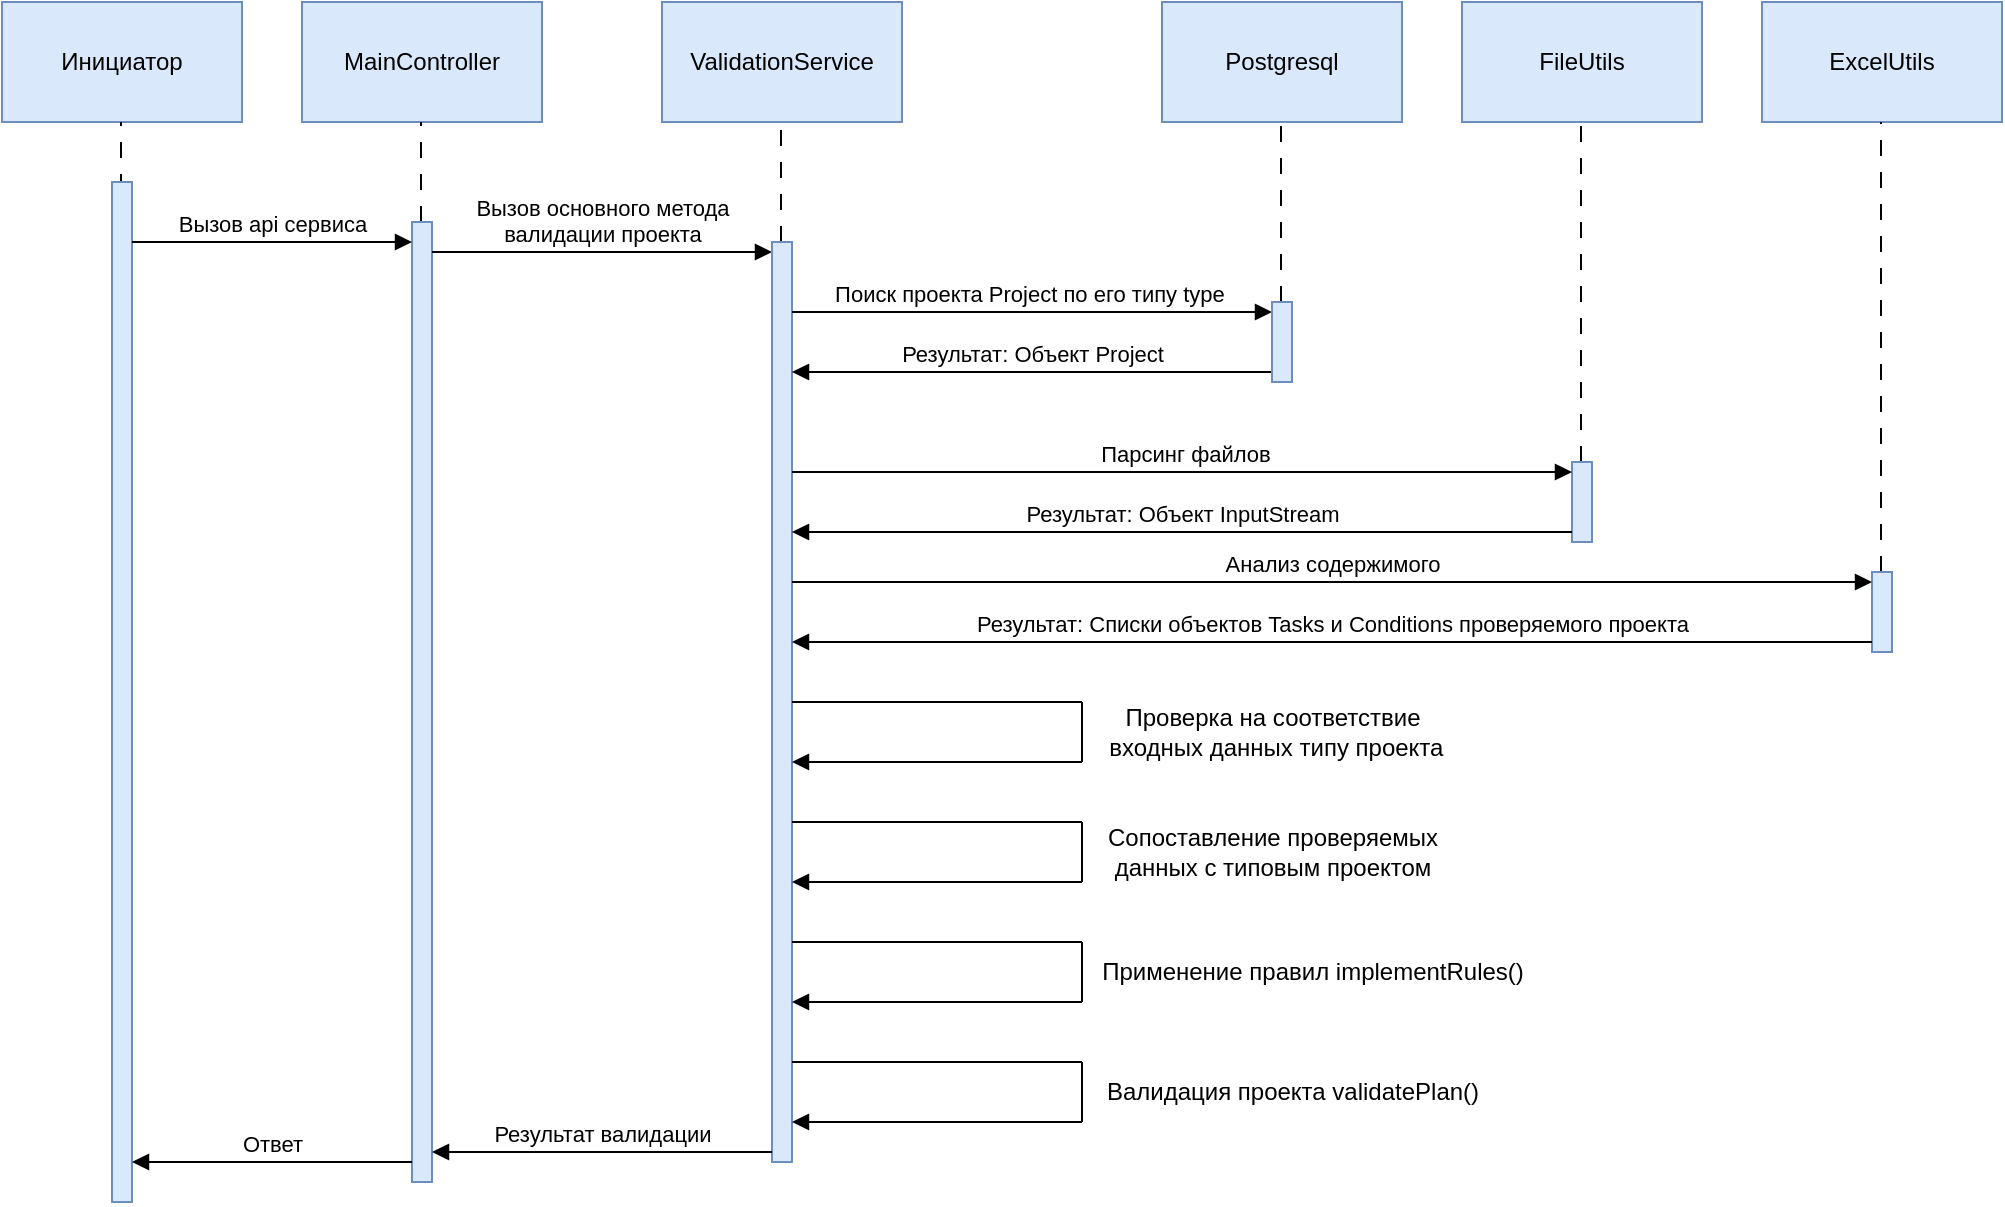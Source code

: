 <mxfile version="24.0.5" type="device" pages="6">
  <diagram name="Page-1" id="13e1069c-82ec-6db2-03f1-153e76fe0fe0">
    <mxGraphModel dx="1386" dy="791" grid="1" gridSize="10" guides="1" tooltips="1" connect="1" arrows="1" fold="1" page="1" pageScale="1" pageWidth="1100" pageHeight="850" background="none" math="0" shadow="0">
      <root>
        <mxCell id="0" />
        <mxCell id="1" parent="0" />
        <mxCell id="MmYFUs6cZQGzygTy3TNe-7" value="MainController" style="rounded=0;whiteSpace=wrap;html=1;fillColor=#dae8fc;strokeColor=#6c8ebf;" parent="1" vertex="1">
          <mxGeometry x="370" y="120" width="120" height="60" as="geometry" />
        </mxCell>
        <mxCell id="MmYFUs6cZQGzygTy3TNe-8" value="ValidationService" style="rounded=0;whiteSpace=wrap;html=1;fillColor=#dae8fc;strokeColor=#6c8ebf;" parent="1" vertex="1">
          <mxGeometry x="550" y="120" width="120" height="60" as="geometry" />
        </mxCell>
        <mxCell id="MmYFUs6cZQGzygTy3TNe-9" value="Postgresql" style="rounded=0;whiteSpace=wrap;html=1;fillColor=#dae8fc;strokeColor=#6c8ebf;" parent="1" vertex="1">
          <mxGeometry x="800" y="120" width="120" height="60" as="geometry" />
        </mxCell>
        <mxCell id="MmYFUs6cZQGzygTy3TNe-10" value="" style="endArrow=none;dashed=1;html=1;rounded=0;dashPattern=8 8;" parent="1" edge="1">
          <mxGeometry width="50" height="50" relative="1" as="geometry">
            <mxPoint x="859.5" y="270" as="sourcePoint" />
            <mxPoint x="859.5" y="180" as="targetPoint" />
            <Array as="points">
              <mxPoint x="859.5" y="220" />
            </Array>
          </mxGeometry>
        </mxCell>
        <mxCell id="MmYFUs6cZQGzygTy3TNe-11" value="" style="endArrow=none;dashed=1;html=1;rounded=0;dashPattern=8 8;" parent="1" edge="1">
          <mxGeometry width="50" height="50" relative="1" as="geometry">
            <mxPoint x="429.5" y="230" as="sourcePoint" />
            <mxPoint x="429.5" y="180" as="targetPoint" />
          </mxGeometry>
        </mxCell>
        <mxCell id="MmYFUs6cZQGzygTy3TNe-12" value="" style="endArrow=none;dashed=1;html=1;rounded=0;dashPattern=8 8;" parent="1" edge="1">
          <mxGeometry width="50" height="50" relative="1" as="geometry">
            <mxPoint x="609.5" y="240" as="sourcePoint" />
            <mxPoint x="609.5" y="180" as="targetPoint" />
          </mxGeometry>
        </mxCell>
        <mxCell id="MmYFUs6cZQGzygTy3TNe-13" value="Инициатор" style="rounded=0;whiteSpace=wrap;html=1;fillColor=#dae8fc;strokeColor=#6c8ebf;" parent="1" vertex="1">
          <mxGeometry x="220" y="120" width="120" height="60" as="geometry" />
        </mxCell>
        <mxCell id="MmYFUs6cZQGzygTy3TNe-14" value="" style="endArrow=none;dashed=1;html=1;rounded=0;dashPattern=8 8;" parent="1" edge="1">
          <mxGeometry width="50" height="50" relative="1" as="geometry">
            <mxPoint x="279.5" y="230" as="sourcePoint" />
            <mxPoint x="279.5" y="180" as="targetPoint" />
          </mxGeometry>
        </mxCell>
        <mxCell id="MmYFUs6cZQGzygTy3TNe-20" value="" style="html=1;points=[[0,0,0,0,5],[0,1,0,0,-5],[1,0,0,0,5],[1,1,0,0,-5]];perimeter=orthogonalPerimeter;outlineConnect=0;targetShapes=umlLifeline;portConstraint=eastwest;newEdgeStyle={&quot;curved&quot;:0,&quot;rounded&quot;:0};fillColor=#dae8fc;strokeColor=#6c8ebf;" parent="1" vertex="1">
          <mxGeometry x="425" y="230" width="10" height="480" as="geometry" />
        </mxCell>
        <mxCell id="MmYFUs6cZQGzygTy3TNe-22" value="" style="endArrow=none;dashed=1;html=1;rounded=0;dashPattern=8 8;" parent="1" target="MmYFUs6cZQGzygTy3TNe-23" edge="1">
          <mxGeometry width="50" height="50" relative="1" as="geometry">
            <mxPoint x="280" y="720" as="sourcePoint" />
            <mxPoint x="280" y="180" as="targetPoint" />
          </mxGeometry>
        </mxCell>
        <mxCell id="MmYFUs6cZQGzygTy3TNe-23" value="" style="html=1;points=[[0,0,0,0,5],[0,1,0,0,-5],[1,0,0,0,5],[1,1,0,0,-5]];perimeter=orthogonalPerimeter;outlineConnect=0;targetShapes=umlLifeline;portConstraint=eastwest;newEdgeStyle={&quot;curved&quot;:0,&quot;rounded&quot;:0};fillColor=#dae8fc;strokeColor=#6c8ebf;" parent="1" vertex="1">
          <mxGeometry x="275" y="210" width="10" height="510" as="geometry" />
        </mxCell>
        <mxCell id="MmYFUs6cZQGzygTy3TNe-24" value="Вызов api сервиса" style="html=1;verticalAlign=bottom;endArrow=block;curved=0;rounded=0;" parent="1" target="MmYFUs6cZQGzygTy3TNe-20" edge="1">
          <mxGeometry width="80" relative="1" as="geometry">
            <mxPoint x="285" y="240" as="sourcePoint" />
            <mxPoint x="475" y="240" as="targetPoint" />
          </mxGeometry>
        </mxCell>
        <mxCell id="MmYFUs6cZQGzygTy3TNe-26" value="Вызов основного метода &lt;br&gt;валидации проекта" style="html=1;verticalAlign=bottom;endArrow=block;curved=0;rounded=0;entryX=0;entryY=0;entryDx=0;entryDy=5;entryPerimeter=0;" parent="1" source="MmYFUs6cZQGzygTy3TNe-20" target="MmYFUs6cZQGzygTy3TNe-28" edge="1">
          <mxGeometry width="80" relative="1" as="geometry">
            <mxPoint x="485" y="250" as="sourcePoint" />
            <mxPoint x="675" y="250" as="targetPoint" />
          </mxGeometry>
        </mxCell>
        <mxCell id="MmYFUs6cZQGzygTy3TNe-28" value="" style="html=1;points=[[0,0,0,0,5],[0,1,0,0,-5],[1,0,0,0,5],[1,1,0,0,-5]];perimeter=orthogonalPerimeter;outlineConnect=0;targetShapes=umlLifeline;portConstraint=eastwest;newEdgeStyle={&quot;curved&quot;:0,&quot;rounded&quot;:0};fillColor=#dae8fc;strokeColor=#6c8ebf;" parent="1" vertex="1">
          <mxGeometry x="605" y="240" width="10" height="460" as="geometry" />
        </mxCell>
        <mxCell id="MmYFUs6cZQGzygTy3TNe-29" value="Поиск проекта Project по его типу type&amp;nbsp;" style="html=1;verticalAlign=bottom;endArrow=block;curved=0;rounded=0;entryX=0;entryY=0;entryDx=0;entryDy=5;entryPerimeter=0;" parent="1" target="MmYFUs6cZQGzygTy3TNe-31" edge="1">
          <mxGeometry width="80" relative="1" as="geometry">
            <mxPoint x="615" y="275" as="sourcePoint" />
            <mxPoint x="1185" y="280" as="targetPoint" />
          </mxGeometry>
        </mxCell>
        <mxCell id="MmYFUs6cZQGzygTy3TNe-33" value="Результат: Объект Project" style="html=1;verticalAlign=bottom;endArrow=block;curved=0;rounded=0;exitX=0;exitY=1;exitDx=0;exitDy=-5;exitPerimeter=0;" parent="1" source="MmYFUs6cZQGzygTy3TNe-31" edge="1">
          <mxGeometry width="80" relative="1" as="geometry">
            <mxPoint x="990" y="330" as="sourcePoint" />
            <mxPoint x="615" y="305" as="targetPoint" />
          </mxGeometry>
        </mxCell>
        <mxCell id="MmYFUs6cZQGzygTy3TNe-45" value="Применение правил implementRules()" style="text;html=1;align=center;verticalAlign=middle;resizable=0;points=[];autosize=1;strokeColor=none;fillColor=none;rounded=0;rotation=0;" parent="1" vertex="1">
          <mxGeometry x="570" y="730" width="230" height="30" relative="1" as="geometry">
            <mxPoint x="760" y="590" as="offset" />
          </mxGeometry>
        </mxCell>
        <mxCell id="MmYFUs6cZQGzygTy3TNe-51" value="Проверка на соответствие&lt;br&gt;&lt;div&gt;&amp;nbsp;входных данных типу проекта&lt;/div&gt;" style="text;html=1;align=center;verticalAlign=middle;resizable=0;points=[];autosize=1;strokeColor=none;fillColor=none;rounded=0;rotation=0;" parent="1" vertex="1">
          <mxGeometry x="570" y="730" width="190" height="40" relative="1" as="geometry">
            <mxPoint x="760" y="465" as="offset" />
          </mxGeometry>
        </mxCell>
        <mxCell id="MmYFUs6cZQGzygTy3TNe-52" value="FileUtils" style="rounded=0;whiteSpace=wrap;html=1;fillColor=#dae8fc;strokeColor=#6c8ebf;" parent="1" vertex="1">
          <mxGeometry x="950" y="120" width="120" height="60" as="geometry" />
        </mxCell>
        <mxCell id="MmYFUs6cZQGzygTy3TNe-53" value="" style="endArrow=none;dashed=1;html=1;rounded=0;dashPattern=8 8;" parent="1" edge="1">
          <mxGeometry width="50" height="50" relative="1" as="geometry">
            <mxPoint x="1009.5" y="350" as="sourcePoint" />
            <mxPoint x="1009.5" y="180" as="targetPoint" />
          </mxGeometry>
        </mxCell>
        <mxCell id="MmYFUs6cZQGzygTy3TNe-55" value="" style="html=1;points=[[0,0,0,0,5],[0,1,0,0,-5],[1,0,0,0,5],[1,1,0,0,-5]];perimeter=orthogonalPerimeter;outlineConnect=0;targetShapes=umlLifeline;portConstraint=eastwest;newEdgeStyle={&quot;curved&quot;:0,&quot;rounded&quot;:0};fillColor=#dae8fc;strokeColor=#6c8ebf;" parent="1" vertex="1">
          <mxGeometry x="1005" y="350" width="10" height="40" as="geometry" />
        </mxCell>
        <mxCell id="MmYFUs6cZQGzygTy3TNe-58" value="&amp;nbsp;Парсинг файлов" style="html=1;verticalAlign=bottom;endArrow=block;curved=0;rounded=0;entryX=0;entryY=0;entryDx=0;entryDy=5;entryPerimeter=0;" parent="1" source="MmYFUs6cZQGzygTy3TNe-28" target="MmYFUs6cZQGzygTy3TNe-55" edge="1">
          <mxGeometry width="80" relative="1" as="geometry">
            <mxPoint x="615" y="360" as="sourcePoint" />
            <mxPoint x="1085" y="360" as="targetPoint" />
            <mxPoint as="offset" />
          </mxGeometry>
        </mxCell>
        <mxCell id="MmYFUs6cZQGzygTy3TNe-59" value="Результат: Объект InputStream" style="html=1;verticalAlign=bottom;endArrow=block;curved=0;rounded=0;exitX=0;exitY=1;exitDx=0;exitDy=-5;exitPerimeter=0;" parent="1" source="MmYFUs6cZQGzygTy3TNe-55" target="MmYFUs6cZQGzygTy3TNe-28" edge="1">
          <mxGeometry width="80" relative="1" as="geometry">
            <mxPoint x="1085" y="380" as="sourcePoint" />
            <mxPoint x="615" y="385" as="targetPoint" />
            <mxPoint as="offset" />
          </mxGeometry>
        </mxCell>
        <mxCell id="MmYFUs6cZQGzygTy3TNe-60" value="ExcelUtils" style="rounded=0;whiteSpace=wrap;html=1;fillColor=#dae8fc;strokeColor=#6c8ebf;" parent="1" vertex="1">
          <mxGeometry x="1100" y="120" width="120" height="60" as="geometry" />
        </mxCell>
        <mxCell id="MmYFUs6cZQGzygTy3TNe-61" value="" style="endArrow=none;dashed=1;html=1;rounded=0;dashPattern=8 8;" parent="1" edge="1">
          <mxGeometry width="50" height="50" relative="1" as="geometry">
            <mxPoint x="1159.5" y="405" as="sourcePoint" />
            <mxPoint x="1159.5" y="180" as="targetPoint" />
          </mxGeometry>
        </mxCell>
        <mxCell id="MmYFUs6cZQGzygTy3TNe-63" value="" style="html=1;points=[[0,0,0,0,5],[0,1,0,0,-5],[1,0,0,0,5],[1,1,0,0,-5]];perimeter=orthogonalPerimeter;outlineConnect=0;targetShapes=umlLifeline;portConstraint=eastwest;newEdgeStyle={&quot;curved&quot;:0,&quot;rounded&quot;:0};fillColor=#dae8fc;strokeColor=#6c8ebf;" parent="1" vertex="1">
          <mxGeometry x="1155" y="405" width="10" height="40" as="geometry" />
        </mxCell>
        <mxCell id="MmYFUs6cZQGzygTy3TNe-31" value="" style="html=1;points=[[0,0,0,0,5],[0,1,0,0,-5],[1,0,0,0,5],[1,1,0,0,-5]];perimeter=orthogonalPerimeter;outlineConnect=0;targetShapes=umlLifeline;portConstraint=eastwest;newEdgeStyle={&quot;curved&quot;:0,&quot;rounded&quot;:0};fillColor=#dae8fc;strokeColor=#6c8ebf;" parent="1" vertex="1">
          <mxGeometry x="855" y="270" width="10" height="40" as="geometry" />
        </mxCell>
        <mxCell id="MmYFUs6cZQGzygTy3TNe-66" value="Анализ содержимого" style="html=1;verticalAlign=bottom;endArrow=block;curved=0;rounded=0;entryX=0;entryY=0;entryDx=0;entryDy=5;entryPerimeter=0;" parent="1" target="MmYFUs6cZQGzygTy3TNe-63" edge="1">
          <mxGeometry width="80" relative="1" as="geometry">
            <mxPoint x="615" y="410" as="sourcePoint" />
            <mxPoint x="1265" y="410" as="targetPoint" />
            <mxPoint as="offset" />
          </mxGeometry>
        </mxCell>
        <mxCell id="MmYFUs6cZQGzygTy3TNe-68" value="Результат: Списки объектов Tasks и Conditions проверяемого проекта" style="html=1;verticalAlign=bottom;endArrow=block;curved=0;rounded=0;exitX=0;exitY=1;exitDx=0;exitDy=-5;exitPerimeter=0;" parent="1" source="MmYFUs6cZQGzygTy3TNe-63" target="MmYFUs6cZQGzygTy3TNe-28" edge="1">
          <mxGeometry width="80" relative="1" as="geometry">
            <mxPoint x="1265" y="440" as="sourcePoint" />
            <mxPoint x="615" y="440" as="targetPoint" />
            <mxPoint as="offset" />
          </mxGeometry>
        </mxCell>
        <mxCell id="MmYFUs6cZQGzygTy3TNe-80" value="" style="group" parent="1" vertex="1" connectable="0">
          <mxGeometry x="615" y="530" width="145" height="30" as="geometry" />
        </mxCell>
        <mxCell id="MmYFUs6cZQGzygTy3TNe-76" value="" style="endArrow=none;html=1;rounded=0;" parent="MmYFUs6cZQGzygTy3TNe-80" edge="1">
          <mxGeometry width="50" height="50" relative="1" as="geometry">
            <mxPoint x="145" as="sourcePoint" />
            <mxPoint as="targetPoint" />
          </mxGeometry>
        </mxCell>
        <mxCell id="MmYFUs6cZQGzygTy3TNe-77" value="" style="endArrow=block;html=1;rounded=0;startArrow=none;startFill=0;endFill=1;" parent="MmYFUs6cZQGzygTy3TNe-80" edge="1">
          <mxGeometry width="50" height="50" relative="1" as="geometry">
            <mxPoint x="145" y="30" as="sourcePoint" />
            <mxPoint y="30" as="targetPoint" />
          </mxGeometry>
        </mxCell>
        <mxCell id="MmYFUs6cZQGzygTy3TNe-79" value="" style="endArrow=none;html=1;rounded=0;" parent="MmYFUs6cZQGzygTy3TNe-80" edge="1">
          <mxGeometry width="50" height="50" relative="1" as="geometry">
            <mxPoint x="145" y="30" as="sourcePoint" />
            <mxPoint x="145" as="targetPoint" />
          </mxGeometry>
        </mxCell>
        <mxCell id="MmYFUs6cZQGzygTy3TNe-81" value="" style="group" parent="1" vertex="1" connectable="0">
          <mxGeometry x="615" y="470" width="145" height="30" as="geometry" />
        </mxCell>
        <mxCell id="MmYFUs6cZQGzygTy3TNe-74" value="" style="endArrow=none;html=1;rounded=0;" parent="MmYFUs6cZQGzygTy3TNe-81" edge="1">
          <mxGeometry width="50" height="50" relative="1" as="geometry">
            <mxPoint x="145" as="sourcePoint" />
            <mxPoint as="targetPoint" />
          </mxGeometry>
        </mxCell>
        <mxCell id="MmYFUs6cZQGzygTy3TNe-75" value="" style="endArrow=block;html=1;rounded=0;endFill=1;" parent="MmYFUs6cZQGzygTy3TNe-81" edge="1">
          <mxGeometry width="50" height="50" relative="1" as="geometry">
            <mxPoint x="145" y="30" as="sourcePoint" />
            <mxPoint y="30" as="targetPoint" />
          </mxGeometry>
        </mxCell>
        <mxCell id="MmYFUs6cZQGzygTy3TNe-78" value="" style="endArrow=none;html=1;rounded=0;" parent="MmYFUs6cZQGzygTy3TNe-81" edge="1">
          <mxGeometry width="50" height="50" relative="1" as="geometry">
            <mxPoint x="145" y="30" as="sourcePoint" />
            <mxPoint x="145" as="targetPoint" />
          </mxGeometry>
        </mxCell>
        <mxCell id="MmYFUs6cZQGzygTy3TNe-82" value="" style="group" parent="1" vertex="1" connectable="0">
          <mxGeometry x="615" y="590" width="145" height="30" as="geometry" />
        </mxCell>
        <mxCell id="MmYFUs6cZQGzygTy3TNe-83" value="" style="endArrow=none;html=1;rounded=0;" parent="MmYFUs6cZQGzygTy3TNe-82" edge="1">
          <mxGeometry width="50" height="50" relative="1" as="geometry">
            <mxPoint x="145" as="sourcePoint" />
            <mxPoint as="targetPoint" />
          </mxGeometry>
        </mxCell>
        <mxCell id="MmYFUs6cZQGzygTy3TNe-84" value="" style="endArrow=block;html=1;rounded=0;startArrow=none;startFill=0;endFill=1;" parent="MmYFUs6cZQGzygTy3TNe-82" edge="1">
          <mxGeometry width="50" height="50" relative="1" as="geometry">
            <mxPoint x="145" y="30" as="sourcePoint" />
            <mxPoint y="30" as="targetPoint" />
          </mxGeometry>
        </mxCell>
        <mxCell id="MmYFUs6cZQGzygTy3TNe-85" value="" style="endArrow=none;html=1;rounded=0;" parent="MmYFUs6cZQGzygTy3TNe-82" edge="1">
          <mxGeometry width="50" height="50" relative="1" as="geometry">
            <mxPoint x="145" y="30" as="sourcePoint" />
            <mxPoint x="145" as="targetPoint" />
          </mxGeometry>
        </mxCell>
        <mxCell id="MmYFUs6cZQGzygTy3TNe-86" value="Сопоставление проверяемых &lt;br&gt;данных с типовым проектом" style="text;html=1;align=center;verticalAlign=middle;resizable=0;points=[];autosize=1;strokeColor=none;fillColor=none;rounded=0;rotation=0;" parent="1" vertex="1">
          <mxGeometry x="570" y="730" width="190" height="40" relative="1" as="geometry">
            <mxPoint x="760" y="525" as="offset" />
          </mxGeometry>
        </mxCell>
        <mxCell id="MmYFUs6cZQGzygTy3TNe-87" value="" style="group" parent="1" vertex="1" connectable="0">
          <mxGeometry x="615" y="650" width="145" height="30" as="geometry" />
        </mxCell>
        <mxCell id="MmYFUs6cZQGzygTy3TNe-88" value="" style="endArrow=none;html=1;rounded=0;" parent="MmYFUs6cZQGzygTy3TNe-87" edge="1">
          <mxGeometry width="50" height="50" relative="1" as="geometry">
            <mxPoint x="145" as="sourcePoint" />
            <mxPoint as="targetPoint" />
          </mxGeometry>
        </mxCell>
        <mxCell id="MmYFUs6cZQGzygTy3TNe-89" value="" style="endArrow=block;html=1;rounded=0;startArrow=none;startFill=0;endFill=1;" parent="MmYFUs6cZQGzygTy3TNe-87" edge="1">
          <mxGeometry width="50" height="50" relative="1" as="geometry">
            <mxPoint x="145" y="30" as="sourcePoint" />
            <mxPoint y="30" as="targetPoint" />
          </mxGeometry>
        </mxCell>
        <mxCell id="MmYFUs6cZQGzygTy3TNe-90" value="" style="endArrow=none;html=1;rounded=0;" parent="MmYFUs6cZQGzygTy3TNe-87" edge="1">
          <mxGeometry width="50" height="50" relative="1" as="geometry">
            <mxPoint x="145" y="30" as="sourcePoint" />
            <mxPoint x="145" as="targetPoint" />
          </mxGeometry>
        </mxCell>
        <mxCell id="MmYFUs6cZQGzygTy3TNe-91" value="Валидация проекта validatePlan()" style="text;html=1;align=center;verticalAlign=middle;resizable=0;points=[];autosize=1;strokeColor=none;fillColor=none;rounded=0;rotation=0;" parent="1" vertex="1">
          <mxGeometry x="570" y="730" width="210" height="30" relative="1" as="geometry">
            <mxPoint x="760" y="650" as="offset" />
          </mxGeometry>
        </mxCell>
        <mxCell id="MmYFUs6cZQGzygTy3TNe-92" value="Результат валидации" style="html=1;verticalAlign=bottom;endArrow=block;curved=0;rounded=0;exitX=0;exitY=1;exitDx=0;exitDy=-5;exitPerimeter=0;" parent="1" source="MmYFUs6cZQGzygTy3TNe-28" target="MmYFUs6cZQGzygTy3TNe-20" edge="1">
          <mxGeometry width="80" relative="1" as="geometry">
            <mxPoint x="550" y="649" as="sourcePoint" />
            <mxPoint x="480" y="695" as="targetPoint" />
          </mxGeometry>
        </mxCell>
        <mxCell id="MmYFUs6cZQGzygTy3TNe-93" value="Ответ" style="html=1;verticalAlign=bottom;endArrow=block;curved=0;rounded=0;" parent="1" edge="1">
          <mxGeometry width="80" relative="1" as="geometry">
            <mxPoint x="425" y="700" as="sourcePoint" />
            <mxPoint x="285" y="700" as="targetPoint" />
          </mxGeometry>
        </mxCell>
      </root>
    </mxGraphModel>
  </diagram>
  <diagram id="PRF5LDA3EEPI-L0ZkVT_" name="Страница — 2">
    <mxGraphModel dx="1386" dy="791" grid="1" gridSize="10" guides="1" tooltips="1" connect="1" arrows="1" fold="1" page="1" pageScale="1" pageWidth="827" pageHeight="1169" math="0" shadow="0">
      <root>
        <mxCell id="0" />
        <mxCell id="1" parent="0" />
        <mxCell id="qxXaemMVT7khjHGidhKM-1" value="&lt;p style=&quot;margin:0px;margin-top:4px;text-align:center;&quot;&gt;&lt;b&gt;Condition&lt;/b&gt;&lt;/p&gt;&lt;hr size=&quot;1&quot;/&gt;&lt;p style=&quot;margin:0 0 0 4px;line-height:1.6;&quot;&gt; description: String&lt;br/&gt; project: Project&lt;br/&gt; type: String&lt;br/&gt; result: Boolean&lt;br/&gt; id: Long&lt;br/&gt; isPresentByPlan: Boolean&lt;br/&gt; value: String&lt;/p&gt;" style="verticalAlign=top;align=left;overflow=fill;fontSize=14;fontFamily=Helvetica;html=1;rounded=0;shadow=0;comic=0;labelBackgroundColor=none;strokeWidth=1;" parent="1" vertex="1">
          <mxGeometry x="560" y="359" width="198" height="203" as="geometry" />
        </mxCell>
        <mxCell id="qxXaemMVT7khjHGidhKM-2" value="&lt;p style=&quot;margin:0px;margin-top:4px;text-align:center;&quot;&gt;&lt;b&gt;MainController&lt;/b&gt;&lt;/p&gt;&lt;hr size=&quot;1&quot;/&gt;&lt;p style=&quot;margin:0 0 0 4px;line-height:1.6;&quot;&gt;+ validateRequest(Request): ResponseEntity&amp;lt;String&amp;gt;&lt;/p&gt;" style="verticalAlign=top;align=left;overflow=fill;fontSize=14;fontFamily=Helvetica;html=1;rounded=0;shadow=0;comic=0;labelBackgroundColor=none;strokeWidth=1;" parent="1" vertex="1">
          <mxGeometry x="30" y="726.5" width="372" height="67" as="geometry" />
        </mxCell>
        <mxCell id="qxXaemMVT7khjHGidhKM-3" value="&lt;p style=&quot;margin:0px;margin-top:4px;text-align:center;&quot;&gt;&lt;b&gt;Plan&lt;/b&gt;&lt;/p&gt;&lt;hr size=&quot;1&quot;/&gt;&lt;p style=&quot;margin:0 0 0 4px;line-height:1.6;&quot;&gt;+ containsInPlan(Task): boolean&lt;br/&gt;+ validateProvidedConditions(): boolean&lt;br/&gt;+ getTaskByType(String): Task&lt;br/&gt;+ indexOfTaskInPlan(Task): int&lt;br/&gt;+ validateProvidedTasks(): boolean&lt;/p&gt;&lt;hr size=&quot;1&quot;/&gt;&lt;p style=&quot;margin:0 0 0 4px;line-height:1.6;&quot;&gt; result: String&lt;br/&gt; isEmpty: boolean&lt;br/&gt; providedTasks: List&amp;lt;Task&amp;gt;&lt;br/&gt; validationResult: List&amp;lt;ValidationResult&amp;gt;&lt;br/&gt; providedConditions: List&amp;lt;Condition&amp;gt;&lt;/p&gt;" style="verticalAlign=top;align=left;overflow=fill;fontSize=14;fontFamily=Helvetica;html=1;rounded=0;shadow=0;comic=0;labelBackgroundColor=none;strokeWidth=1;" parent="1" vertex="1">
          <mxGeometry x="898" y="334" width="256" height="253" as="geometry" />
        </mxCell>
        <mxCell id="qxXaemMVT7khjHGidhKM-4" value="&lt;p style=&quot;margin:0px;margin-top:4px;text-align:center;&quot;&gt;&lt;b&gt;Project&lt;/b&gt;&lt;/p&gt;&lt;hr size=&quot;1&quot;/&gt;&lt;p style=&quot;margin:0 0 0 4px;line-height:1.6;&quot;&gt; conditions: List&amp;lt;Condition&amp;gt;&lt;br/&gt; type: String&lt;br/&gt; tasks: List&amp;lt;Task&amp;gt;&lt;br/&gt; id: Long&lt;/p&gt;" style="verticalAlign=top;align=left;overflow=fill;fontSize=14;fontFamily=Helvetica;html=1;rounded=0;shadow=0;comic=0;labelBackgroundColor=none;strokeWidth=1;" parent="1" vertex="1">
          <mxGeometry x="930" y="100" width="192" height="130" as="geometry" />
        </mxCell>
        <mxCell id="qxXaemMVT7khjHGidhKM-5" value="&lt;p style=&quot;margin:0px;margin-top:4px;text-align:center;&quot;&gt;&lt;i&gt;&amp;lt;&amp;lt;interface&amp;gt;&amp;gt;&lt;/i&gt;&lt;br/&gt;&lt;b&gt;ProjectRepository&lt;/b&gt;&lt;/p&gt;&lt;hr size=&quot;1&quot;/&gt;&lt;p style=&quot;margin:0 0 0 4px;line-height:1.6;&quot;&gt;+ getProjectByType(String): Optional&amp;lt;Project&amp;gt;&lt;/p&gt;" style="verticalAlign=top;align=left;overflow=fill;fontSize=14;fontFamily=Helvetica;html=1;rounded=0;shadow=0;comic=0;labelBackgroundColor=none;strokeWidth=1;" parent="1" vertex="1">
          <mxGeometry x="873.5" y="933" width="305" height="87" as="geometry" />
        </mxCell>
        <mxCell id="qxXaemMVT7khjHGidhKM-6" value="&lt;p style=&quot;margin:0px;margin-top:4px;text-align:center;&quot;&gt;&lt;b&gt;Request&lt;/b&gt;&lt;/p&gt;&lt;hr size=&quot;1&quot;/&gt;&lt;p style=&quot;margin:0 0 0 4px;line-height:1.6;&quot;&gt;+ equals(Object): boolean&lt;br/&gt;# canEqual(Object): boolean&lt;br/&gt;+ hashCode(): int&lt;br/&gt;+ toString(): String&lt;/p&gt;&lt;hr size=&quot;1&quot;/&gt;&lt;p style=&quot;margin:0 0 0 4px;line-height:1.6;&quot;&gt; projectType: String&lt;br/&gt; requestFile: MultipartFile[]&lt;/p&gt;" style="verticalAlign=top;align=left;overflow=fill;fontSize=14;fontFamily=Helvetica;html=1;rounded=0;shadow=0;comic=0;labelBackgroundColor=none;strokeWidth=1;" parent="1" vertex="1">
          <mxGeometry x="330" y="850" width="270" height="197.5" as="geometry" />
        </mxCell>
        <mxCell id="qxXaemMVT7khjHGidhKM-7" value="&lt;p style=&quot;margin:0px;margin-top:4px;text-align:center;&quot;&gt;&lt;i&gt;&amp;lt;&amp;lt;interface&amp;gt;&amp;gt;&lt;/i&gt;&lt;br/&gt;&lt;b&gt;RuleService&lt;/b&gt;&lt;/p&gt;&lt;hr size=&quot;1&quot;/&gt;&lt;p style=&quot;margin:0 0 0 4px;line-height:1.6;&quot;&gt;+ applyRule(Plan, Condition): void&lt;/p&gt;&lt;hr size=&quot;1&quot;/&gt;&lt;p style=&quot;margin:0 0 0 4px;line-height:1.6;&quot;&gt; ruleType: String&lt;/p&gt;" style="verticalAlign=top;align=left;overflow=fill;fontSize=14;fontFamily=Helvetica;html=1;rounded=0;shadow=0;comic=0;labelBackgroundColor=none;strokeWidth=1;" parent="1" vertex="1">
          <mxGeometry x="1610" y="700" width="230" height="118" as="geometry" />
        </mxCell>
        <mxCell id="qxXaemMVT7khjHGidhKM-8" value="&lt;p style=&quot;margin:0px;margin-top:4px;text-align:center;&quot;&gt;&lt;b&gt;RuleServiceImplDesk&lt;/b&gt;&lt;/p&gt;&lt;hr size=&quot;1&quot;/&gt;&lt;p style=&quot;margin:0 0 0 4px;line-height:1.6;&quot;&gt;+ applyRule(Plan, Condition): void&lt;/p&gt;&lt;hr size=&quot;1&quot;/&gt;&lt;p style=&quot;margin:0 0 0 4px;line-height:1.6;&quot;&gt; RULE_TYPE: String&lt;/p&gt;" style="verticalAlign=top;align=left;overflow=fill;fontSize=14;fontFamily=Helvetica;html=1;rounded=0;shadow=0;comic=0;labelBackgroundColor=none;strokeWidth=1;" parent="1" vertex="1">
          <mxGeometry x="1610" y="560" width="230" height="105" as="geometry" />
        </mxCell>
        <mxCell id="qxXaemMVT7khjHGidhKM-9" value="&lt;p style=&quot;margin:0px;margin-top:4px;text-align:center;&quot;&gt;&lt;b&gt;RuleServiceImplMint&lt;/b&gt;&lt;/p&gt;&lt;hr size=&quot;1&quot;/&gt;&lt;p style=&quot;margin:0 0 0 4px;line-height:1.6;&quot;&gt;+ applyRule(Plan, Condition): void&lt;/p&gt;&lt;hr size=&quot;1&quot;/&gt;&lt;p style=&quot;margin:0 0 0 4px;line-height:1.6;&quot;&gt; RULE_TYPE: String&lt;/p&gt;" style="verticalAlign=top;align=left;overflow=fill;fontSize=14;fontFamily=Helvetica;html=1;rounded=0;shadow=0;comic=0;labelBackgroundColor=none;strokeWidth=1;" parent="1" vertex="1">
          <mxGeometry x="1918" y="707.75" width="232" height="102.5" as="geometry" />
        </mxCell>
        <mxCell id="qxXaemMVT7khjHGidhKM-10" value="&lt;p style=&quot;margin:0px;margin-top:4px;text-align:center;&quot;&gt;&lt;b&gt;RuleServiceImplTemp&lt;/b&gt;&lt;/p&gt;&lt;hr size=&quot;1&quot;/&gt;&lt;p style=&quot;margin:0 0 0 4px;line-height:1.6;&quot;&gt;+ applyRule(Plan, Condition): void&lt;/p&gt;&lt;hr size=&quot;1&quot;/&gt;&lt;p style=&quot;margin:0 0 0 4px;line-height:1.6;&quot;&gt; RULE_TYPE: String&lt;/p&gt;" style="verticalAlign=top;align=left;overflow=fill;fontSize=14;fontFamily=Helvetica;html=1;rounded=0;shadow=0;comic=0;labelBackgroundColor=none;strokeWidth=1;" parent="1" vertex="1">
          <mxGeometry x="1610" y="862" width="230" height="108" as="geometry" />
        </mxCell>
        <mxCell id="qxXaemMVT7khjHGidhKM-11" value="&lt;p style=&quot;margin:0px;margin-top:4px;text-align:center;&quot;&gt;&lt;b&gt;RuleTypeMapper&lt;/b&gt;&lt;/p&gt;&lt;hr size=&quot;1&quot;/&gt;&lt;p style=&quot;margin:0 0 0 4px;line-height:1.6;&quot;&gt;+ init(): void&lt;br/&gt;+ getRuleServiceByRuleType(String): RuleService&lt;/p&gt;" style="verticalAlign=top;align=left;overflow=fill;fontSize=14;fontFamily=Helvetica;html=1;rounded=0;shadow=0;comic=0;labelBackgroundColor=none;strokeWidth=1;" parent="1" vertex="1">
          <mxGeometry x="1230" y="719" width="329" height="82" as="geometry" />
        </mxCell>
        <mxCell id="qxXaemMVT7khjHGidhKM-12" value="&lt;p style=&quot;margin:0px;margin-top:4px;text-align:center;&quot;&gt;&lt;b&gt;Task&lt;/b&gt;&lt;/p&gt;&lt;hr size=&quot;1&quot;/&gt;&lt;p style=&quot;margin:0 0 0 4px;line-height:1.6;&quot;&gt;+ containsInTasks(List&amp;lt;Task&amp;gt;): boolean&lt;br/&gt;+ equals(Object): boolean&lt;/p&gt;&lt;hr size=&quot;1&quot;/&gt;&lt;p style=&quot;margin:0 0 0 4px;line-height:1.6;&quot;&gt; project: Project&lt;br/&gt; orderByPlan: int&lt;br/&gt; type: String&lt;br/&gt; duration: Duration&lt;br/&gt; id: Long&lt;br/&gt; order: int&lt;br/&gt; costs: int&lt;br/&gt; date: Date&lt;br/&gt; providedByRule: boolean&lt;br/&gt; presentedByPlan: Boolean&lt;br/&gt; isRequiredByRule: boolean&lt;br/&gt; status: String&lt;br/&gt; valid: boolean&lt;/p&gt;" style="verticalAlign=top;align=left;overflow=fill;fontSize=14;fontFamily=Helvetica;html=1;rounded=0;shadow=0;comic=0;labelBackgroundColor=none;strokeWidth=1;" parent="1" vertex="1">
          <mxGeometry x="1290" y="279" width="243" height="363" as="geometry" />
        </mxCell>
        <mxCell id="qxXaemMVT7khjHGidhKM-13" value="&lt;p style=&quot;margin:0px;margin-top:4px;text-align:center;&quot;&gt;&lt;i&gt;&amp;lt;&amp;lt;interface&amp;gt;&amp;gt;&lt;/i&gt;&lt;br/&gt;&lt;b&gt;ValidationService&lt;/b&gt;&lt;/p&gt;&lt;hr size=&quot;1&quot;/&gt;&lt;p style=&quot;margin:0 0 0 4px;line-height:1.6;&quot;&gt;+ validateProject(Request): Plan&lt;/p&gt;" style="verticalAlign=top;align=left;overflow=fill;fontSize=14;fontFamily=Helvetica;html=1;rounded=0;shadow=0;comic=0;labelBackgroundColor=none;strokeWidth=1;" parent="1" vertex="1">
          <mxGeometry x="560" y="719" width="229.5" height="81" as="geometry" />
        </mxCell>
        <mxCell id="qxXaemMVT7khjHGidhKM-14" value="&lt;p style=&quot;margin:0px;margin-top:4px;text-align:center;&quot;&gt;&lt;b&gt;ValidationServiceImpl&lt;/b&gt;&lt;/p&gt;&lt;hr size=&quot;1&quot;/&gt;&lt;p style=&quot;margin:0 0 0 4px;line-height:1.6;&quot;&gt;+ validateTasks(Plan): void&lt;br/&gt;+ validateProject(Request): Plan&lt;br/&gt;+ preprocessRequest(Request): Plan&lt;br/&gt;+ checkPresentedTasksInPlan(Plan): void&lt;br/&gt;+ validatePlan(Plan): Plan&lt;br/&gt;+ implementRules(Plan): void&lt;/p&gt;" style="verticalAlign=top;align=left;overflow=fill;fontSize=14;fontFamily=Helvetica;html=1;rounded=0;shadow=0;comic=0;labelBackgroundColor=none;strokeWidth=1;" parent="1" vertex="1">
          <mxGeometry x="871" y="669" width="310" height="182" as="geometry" />
        </mxCell>
        <mxCell id="qxXaemMVT7khjHGidhKM-19" value="" style="html=1;rounded=1;edgeStyle=orthogonalEdgeStyle;dashed=0;startArrow=diamondThinstartSize=12;endArrow=openThin;endSize=12;strokeColor=#595959;exitX=1.000;exitY=0.500;exitDx=0;exitDy=0;entryX=0.000;entryY=0.500;entryDx=0;entryDy=0;" parent="1" source="qxXaemMVT7khjHGidhKM-2" target="qxXaemMVT7khjHGidhKM-13" edge="1">
          <mxGeometry width="50" height="50" relative="1" as="geometry">
            <Array as="points" />
          </mxGeometry>
        </mxCell>
        <mxCell id="qxXaemMVT7khjHGidhKM-23" value="" style="html=1;rounded=1;edgeStyle=orthogonalEdgeStyle;dashed=0;startArrow=diamondThinstartSize=12;endArrow=openThin;endSize=12;strokeColor=#595959;exitX=0.000;exitY=0.500;exitDx=0;exitDy=0;entryX=1.000;entryY=0.500;entryDx=0;entryDy=0;" parent="1" source="qxXaemMVT7khjHGidhKM-3" target="qxXaemMVT7khjHGidhKM-1" edge="1">
          <mxGeometry width="50" height="50" relative="1" as="geometry">
            <Array as="points" />
          </mxGeometry>
        </mxCell>
        <mxCell id="qxXaemMVT7khjHGidhKM-27" value="" style="html=1;rounded=1;edgeStyle=orthogonalEdgeStyle;dashed=0;startArrow=none;endArrow=block;endSize=12;strokeColor=#000082;exitX=0.500;exitY=0.000;exitDx=0;exitDy=0;entryX=0.500;entryY=1.000;entryDx=0;entryDy=0;" parent="1" source="qxXaemMVT7khjHGidhKM-3" target="qxXaemMVT7khjHGidhKM-4" edge="1">
          <mxGeometry width="50" height="50" relative="1" as="geometry">
            <Array as="points" />
          </mxGeometry>
        </mxCell>
        <mxCell id="qxXaemMVT7khjHGidhKM-28" value="" style="html=1;rounded=1;edgeStyle=orthogonalEdgeStyle;dashed=0;startArrow=diamondThinstartSize=12;endArrow=openThin;endSize=12;strokeColor=#595959;exitX=1.000;exitY=0.500;exitDx=0;exitDy=0;entryX=0.000;entryY=0.500;entryDx=0;entryDy=0;" parent="1" source="qxXaemMVT7khjHGidhKM-3" target="qxXaemMVT7khjHGidhKM-12" edge="1">
          <mxGeometry width="50" height="50" relative="1" as="geometry">
            <Array as="points" />
          </mxGeometry>
        </mxCell>
        <mxCell id="qxXaemMVT7khjHGidhKM-32" value="" style="html=1;rounded=1;edgeStyle=orthogonalEdgeStyle;dashed=0;startArrow=diamondThinstartSize=12;endArrow=openThin;endSize=12;strokeColor=#595959;entryX=0.209;entryY=-0.002;entryDx=0;entryDy=0;entryPerimeter=0;" parent="1" source="qxXaemMVT7khjHGidhKM-4" target="qxXaemMVT7khjHGidhKM-1" edge="1">
          <mxGeometry width="50" height="50" relative="1" as="geometry">
            <Array as="points">
              <mxPoint x="601" y="150" />
            </Array>
            <mxPoint x="860" y="110" as="sourcePoint" />
          </mxGeometry>
        </mxCell>
        <mxCell id="qxXaemMVT7khjHGidhKM-36" value="" style="html=1;rounded=1;edgeStyle=orthogonalEdgeStyle;dashed=0;startArrow=diamondThinstartSize=12;endArrow=openThin;endSize=12;strokeColor=#595959;exitX=1;exitY=0.75;exitDx=0;exitDy=0;entryX=0.5;entryY=0;entryDx=0;entryDy=0;" parent="1" source="qxXaemMVT7khjHGidhKM-4" target="qxXaemMVT7khjHGidhKM-12" edge="1">
          <mxGeometry width="50" height="50" relative="1" as="geometry">
            <Array as="points">
              <mxPoint x="1122" y="200" />
              <mxPoint x="1412" y="200" />
            </Array>
            <mxPoint x="1122" y="165" as="sourcePoint" />
            <mxPoint x="1260" y="200" as="targetPoint" />
          </mxGeometry>
        </mxCell>
        <mxCell id="qxXaemMVT7khjHGidhKM-40" value="" style="html=1;rounded=1;edgeStyle=orthogonalEdgeStyle;dashed=1;startArrow=none;endArrow=block;endSize=12;strokeColor=#008200;exitX=0.500;exitY=1.000;exitDx=0;exitDy=0;entryX=0.500;entryY=0.000;entryDx=0;entryDy=0;" parent="1" source="qxXaemMVT7khjHGidhKM-8" target="qxXaemMVT7khjHGidhKM-7" edge="1">
          <mxGeometry width="50" height="50" relative="1" as="geometry">
            <Array as="points" />
          </mxGeometry>
        </mxCell>
        <mxCell id="qxXaemMVT7khjHGidhKM-41" value="" style="html=1;rounded=1;edgeStyle=orthogonalEdgeStyle;dashed=1;startArrow=none;endArrow=block;endSize=12;strokeColor=#008200;exitX=0.000;exitY=0.500;exitDx=0;exitDy=0;entryX=1.000;entryY=0.500;entryDx=0;entryDy=0;" parent="1" source="qxXaemMVT7khjHGidhKM-9" target="qxXaemMVT7khjHGidhKM-7" edge="1">
          <mxGeometry width="50" height="50" relative="1" as="geometry">
            <Array as="points" />
          </mxGeometry>
        </mxCell>
        <mxCell id="qxXaemMVT7khjHGidhKM-42" value="" style="html=1;rounded=1;edgeStyle=orthogonalEdgeStyle;dashed=1;startArrow=none;endArrow=block;endSize=12;strokeColor=#008200;exitX=0.500;exitY=0.000;exitDx=0;exitDy=0;entryX=0.500;entryY=1.000;entryDx=0;entryDy=0;" parent="1" source="qxXaemMVT7khjHGidhKM-10" target="qxXaemMVT7khjHGidhKM-7" edge="1">
          <mxGeometry width="50" height="50" relative="1" as="geometry">
            <Array as="points" />
          </mxGeometry>
        </mxCell>
        <mxCell id="qxXaemMVT7khjHGidhKM-43" value="" style="html=1;rounded=1;edgeStyle=orthogonalEdgeStyle;dashed=0;startArrow=diamondThinstartSize=12;endArrow=openThin;endSize=12;strokeColor=#595959;exitX=1.000;exitY=0.500;exitDx=0;exitDy=0;entryX=0.000;entryY=0.500;entryDx=0;entryDy=0;" parent="1" source="qxXaemMVT7khjHGidhKM-11" target="qxXaemMVT7khjHGidhKM-7" edge="1">
          <mxGeometry width="50" height="50" relative="1" as="geometry">
            <Array as="points" />
          </mxGeometry>
        </mxCell>
        <mxCell id="qxXaemMVT7khjHGidhKM-45" value="*" style="edgeLabel;resizable=0;html=1;align=left;verticalAlign=top;strokeColor=default;" parent="qxXaemMVT7khjHGidhKM-43" vertex="1" connectable="0">
          <mxGeometry x="1094" y="628" as="geometry" />
        </mxCell>
        <mxCell id="qxXaemMVT7khjHGidhKM-51" value="" style="html=1;rounded=1;edgeStyle=orthogonalEdgeStyle;dashed=1;startArrow=none;endArrow=openThin;endSize=12;strokeColor=#595959;exitX=0.500;exitY=0.000;exitDx=0;exitDy=0;entryX=0.500;entryY=1.000;entryDx=0;entryDy=0;" parent="1" source="qxXaemMVT7khjHGidhKM-14" target="qxXaemMVT7khjHGidhKM-3" edge="1">
          <mxGeometry width="50" height="50" relative="1" as="geometry">
            <Array as="points" />
          </mxGeometry>
        </mxCell>
        <mxCell id="qxXaemMVT7khjHGidhKM-53" value="" style="html=1;rounded=1;edgeStyle=orthogonalEdgeStyle;dashed=0;startArrow=diamondThinstartSize=12;endArrow=openThin;endSize=12;strokeColor=#595959;exitX=0.500;exitY=1.000;exitDx=0;exitDy=0;entryX=0.500;entryY=0.001;entryDx=0;entryDy=0;" parent="1" source="qxXaemMVT7khjHGidhKM-14" target="qxXaemMVT7khjHGidhKM-5" edge="1">
          <mxGeometry width="50" height="50" relative="1" as="geometry">
            <Array as="points" />
          </mxGeometry>
        </mxCell>
        <mxCell id="qxXaemMVT7khjHGidhKM-57" value="" style="html=1;rounded=1;edgeStyle=orthogonalEdgeStyle;dashed=0;startArrow=diamondThinstartSize=12;endArrow=openThin;endSize=12;strokeColor=#595959;exitX=1.000;exitY=0.500;exitDx=0;exitDy=0;entryX=0.000;entryY=0.500;entryDx=0;entryDy=0;" parent="1" source="qxXaemMVT7khjHGidhKM-14" target="qxXaemMVT7khjHGidhKM-11" edge="1">
          <mxGeometry width="50" height="50" relative="1" as="geometry">
            <Array as="points" />
          </mxGeometry>
        </mxCell>
        <mxCell id="qxXaemMVT7khjHGidhKM-61" value="" style="html=1;rounded=1;edgeStyle=orthogonalEdgeStyle;dashed=1;startArrow=none;endArrow=block;endSize=12;strokeColor=#008200;exitX=0.000;exitY=0.500;exitDx=0;exitDy=0;entryX=1.000;entryY=0.500;entryDx=0;entryDy=0;" parent="1" source="qxXaemMVT7khjHGidhKM-14" target="qxXaemMVT7khjHGidhKM-13" edge="1">
          <mxGeometry width="50" height="50" relative="1" as="geometry">
            <Array as="points" />
          </mxGeometry>
        </mxCell>
        <mxCell id="qxXaemMVT7khjHGidhKM-71" value="Вспомогательные утилиты" style="swimlane;" parent="1" vertex="1">
          <mxGeometry x="1870" y="66.25" width="580" height="410" as="geometry" />
        </mxCell>
        <mxCell id="qxXaemMVT7khjHGidhKM-67" value="&lt;p style=&quot;margin:0px;margin-top:4px;text-align:center;&quot;&gt;&lt;b&gt;ExcelUtils&lt;/b&gt;&lt;/p&gt;&lt;hr size=&quot;1&quot;/&gt;&lt;p style=&quot;margin:0 0 0 4px;line-height:1.6;&quot;&gt;+ getObjectsListFromExcelFile(InputStream, Class&amp;lt;T&amp;gt;, Integer): List&amp;lt;T&amp;gt;&lt;br/&gt;+ getObjectsListFromExcelFile(InputStream, Class&amp;lt;T&amp;gt;): List&amp;lt;T&amp;gt;&lt;/p&gt;" style="verticalAlign=top;align=left;overflow=fill;fontSize=14;fontFamily=Helvetica;html=1;rounded=0;shadow=0;comic=0;labelBackgroundColor=none;strokeWidth=1;" parent="qxXaemMVT7khjHGidhKM-71" vertex="1">
          <mxGeometry x="49.5" y="40" width="481" height="82" as="geometry" />
        </mxCell>
        <mxCell id="qxXaemMVT7khjHGidhKM-68" value="&lt;p style=&quot;margin:0px;margin-top:4px;text-align:center;&quot;&gt;&lt;b&gt;FileUtils&lt;/b&gt;&lt;/p&gt;&lt;hr size=&quot;1&quot;/&gt;&lt;p style=&quot;margin:0 0 0 4px;line-height:1.6;&quot;&gt;+ getInput(MultipartFile[]): Map&amp;lt;String, InputStream&amp;gt;&lt;/p&gt;" style="verticalAlign=top;align=left;overflow=fill;fontSize=14;fontFamily=Helvetica;html=1;rounded=0;shadow=0;comic=0;labelBackgroundColor=none;strokeWidth=1;" parent="qxXaemMVT7khjHGidhKM-71" vertex="1">
          <mxGeometry x="49.5" y="214" width="481" height="66" as="geometry" />
        </mxCell>
        <mxCell id="qxXaemMVT7khjHGidhKM-69" value="&lt;p style=&quot;margin:0px;margin-top:4px;text-align:center;&quot;&gt;&lt;b&gt;JsonUtils&lt;/b&gt;&lt;/p&gt;&lt;hr size=&quot;1&quot;/&gt;&lt;p style=&quot;margin:0 0 0 4px;line-height:1.6;&quot;&gt;+ parseJsonToObject(String, Class&amp;lt;T&amp;gt;): T&lt;br/&gt;+ getJsonKeys(String): Map&amp;lt;String, Object&amp;gt;&lt;/p&gt;" style="verticalAlign=top;align=left;overflow=fill;fontSize=14;fontFamily=Helvetica;html=1;rounded=0;shadow=0;comic=0;labelBackgroundColor=none;strokeWidth=1;" parent="qxXaemMVT7khjHGidhKM-71" vertex="1">
          <mxGeometry x="49.5" y="296" width="481" height="84" as="geometry" />
        </mxCell>
        <mxCell id="qxXaemMVT7khjHGidhKM-70" value="&lt;p style=&quot;margin:0px;margin-top:4px;text-align:center;&quot;&gt;&lt;b&gt;ZipUtils&lt;/b&gt;&lt;/p&gt;&lt;hr size=&quot;1&quot;/&gt;&lt;p style=&quot;margin:0 0 0 4px;line-height:1.6;&quot;&gt;+ unzip(byte[]): Map&amp;lt;String, InputStream&amp;gt;&lt;/p&gt;" style="verticalAlign=top;align=left;overflow=fill;fontSize=14;fontFamily=Helvetica;html=1;rounded=0;shadow=0;comic=0;labelBackgroundColor=none;strokeWidth=1;" parent="qxXaemMVT7khjHGidhKM-71" vertex="1">
          <mxGeometry x="49.5" y="138" width="481" height="62" as="geometry" />
        </mxCell>
      </root>
    </mxGraphModel>
  </diagram>
  <diagram id="WEgpLtKzl5hwVoa1Pd8Q" name="Страница — 3">
    <mxGraphModel dx="1386" dy="791" grid="1" gridSize="10" guides="1" tooltips="1" connect="1" arrows="1" fold="1" page="1" pageScale="1" pageWidth="827" pageHeight="1169" math="0" shadow="0">
      <root>
        <mxCell id="0" />
        <mxCell id="1" parent="0" />
        <mxCell id="C-mun1df-3FB1eAb49yE-1" value="Postgresql" style="shape=cylinder;whiteSpace=wrap;html=1;boundedLbl=1;backgroundOutline=1;" parent="1" vertex="1">
          <mxGeometry x="340" y="140" width="200" height="100" as="geometry" />
        </mxCell>
        <mxCell id="C-mun1df-3FB1eAb49yE-31" style="edgeStyle=orthogonalEdgeStyle;rounded=0;orthogonalLoop=1;jettySize=auto;html=1;entryX=0.5;entryY=1;entryDx=0;entryDy=0;" parent="1" source="C-mun1df-3FB1eAb49yE-2" target="C-mun1df-3FB1eAb49yE-1" edge="1">
          <mxGeometry relative="1" as="geometry" />
        </mxCell>
        <mxCell id="C-mun1df-3FB1eAb49yE-2" value="Project" style="swimlane;fontStyle=0;childLayout=stackLayout;horizontal=1;startSize=26;fillColor=none;horizontalStack=0;resizeParent=1;resizeParentMax=0;resizeLast=0;collapsible=1;marginBottom=0;whiteSpace=wrap;html=1;" parent="1" vertex="1">
          <mxGeometry x="350" y="330" width="180" height="78" as="geometry" />
        </mxCell>
        <mxCell id="C-mun1df-3FB1eAb49yE-3" value="+ id: Integer" style="text;strokeColor=none;fillColor=none;align=left;verticalAlign=top;spacingLeft=4;spacingRight=4;overflow=hidden;rotatable=0;points=[[0,0.5],[1,0.5]];portConstraint=eastwest;whiteSpace=wrap;html=1;" parent="C-mun1df-3FB1eAb49yE-2" vertex="1">
          <mxGeometry y="26" width="180" height="26" as="geometry" />
        </mxCell>
        <mxCell id="C-mun1df-3FB1eAb49yE-4" value="+ type: String" style="text;strokeColor=none;fillColor=none;align=left;verticalAlign=top;spacingLeft=4;spacingRight=4;overflow=hidden;rotatable=0;points=[[0,0.5],[1,0.5]];portConstraint=eastwest;whiteSpace=wrap;html=1;" parent="C-mun1df-3FB1eAb49yE-2" vertex="1">
          <mxGeometry y="52" width="180" height="26" as="geometry" />
        </mxCell>
        <mxCell id="C-mun1df-3FB1eAb49yE-30" style="edgeStyle=orthogonalEdgeStyle;rounded=0;orthogonalLoop=1;jettySize=auto;html=1;entryX=0.5;entryY=1;entryDx=0;entryDy=0;exitX=0.5;exitY=0;exitDx=0;exitDy=0;" parent="1" source="C-mun1df-3FB1eAb49yE-15" target="C-mun1df-3FB1eAb49yE-1" edge="1">
          <mxGeometry relative="1" as="geometry" />
        </mxCell>
        <mxCell id="C-mun1df-3FB1eAb49yE-15" value="Task" style="swimlane;fontStyle=0;childLayout=stackLayout;horizontal=1;startSize=26;fillColor=none;horizontalStack=0;resizeParent=1;resizeParentMax=0;resizeLast=0;collapsible=1;marginBottom=0;whiteSpace=wrap;html=1;" parent="1" vertex="1">
          <mxGeometry x="140" y="330" width="180" height="130" as="geometry" />
        </mxCell>
        <mxCell id="C-mun1df-3FB1eAb49yE-16" value="+ id: Integer" style="text;strokeColor=none;fillColor=none;align=left;verticalAlign=top;spacingLeft=4;spacingRight=4;overflow=hidden;rotatable=0;points=[[0,0.5],[1,0.5]];portConstraint=eastwest;whiteSpace=wrap;html=1;" parent="C-mun1df-3FB1eAb49yE-15" vertex="1">
          <mxGeometry y="26" width="180" height="26" as="geometry" />
        </mxCell>
        <mxCell id="C-mun1df-3FB1eAb49yE-17" value="+ type: String" style="text;strokeColor=none;fillColor=none;align=left;verticalAlign=top;spacingLeft=4;spacingRight=4;overflow=hidden;rotatable=0;points=[[0,0.5],[1,0.5]];portConstraint=eastwest;whiteSpace=wrap;html=1;" parent="C-mun1df-3FB1eAb49yE-15" vertex="1">
          <mxGeometry y="52" width="180" height="26" as="geometry" />
        </mxCell>
        <mxCell id="C-mun1df-3FB1eAb49yE-25" value="+ project_id: Integer" style="text;strokeColor=none;fillColor=none;align=left;verticalAlign=top;spacingLeft=4;spacingRight=4;overflow=hidden;rotatable=0;points=[[0,0.5],[1,0.5]];portConstraint=eastwest;whiteSpace=wrap;html=1;" parent="C-mun1df-3FB1eAb49yE-15" vertex="1">
          <mxGeometry y="78" width="180" height="26" as="geometry" />
        </mxCell>
        <mxCell id="C-mun1df-3FB1eAb49yE-26" value="+ task_order: Integer" style="text;strokeColor=none;fillColor=none;align=left;verticalAlign=top;spacingLeft=4;spacingRight=4;overflow=hidden;rotatable=0;points=[[0,0.5],[1,0.5]];portConstraint=eastwest;whiteSpace=wrap;html=1;" parent="C-mun1df-3FB1eAb49yE-15" vertex="1">
          <mxGeometry y="104" width="180" height="26" as="geometry" />
        </mxCell>
        <mxCell id="C-mun1df-3FB1eAb49yE-32" style="edgeStyle=orthogonalEdgeStyle;rounded=0;orthogonalLoop=1;jettySize=auto;html=1;entryX=0.5;entryY=1;entryDx=0;entryDy=0;exitX=0.5;exitY=0;exitDx=0;exitDy=0;" parent="1" source="C-mun1df-3FB1eAb49yE-20" target="C-mun1df-3FB1eAb49yE-1" edge="1">
          <mxGeometry relative="1" as="geometry" />
        </mxCell>
        <mxCell id="C-mun1df-3FB1eAb49yE-20" value="Condition" style="swimlane;fontStyle=0;childLayout=stackLayout;horizontal=1;startSize=26;fillColor=none;horizontalStack=0;resizeParent=1;resizeParentMax=0;resizeLast=0;collapsible=1;marginBottom=0;whiteSpace=wrap;html=1;" parent="1" vertex="1">
          <mxGeometry x="560" y="330" width="180" height="130" as="geometry" />
        </mxCell>
        <mxCell id="C-mun1df-3FB1eAb49yE-21" value="+ id: Integer" style="text;strokeColor=none;fillColor=none;align=left;verticalAlign=top;spacingLeft=4;spacingRight=4;overflow=hidden;rotatable=0;points=[[0,0.5],[1,0.5]];portConstraint=eastwest;whiteSpace=wrap;html=1;" parent="C-mun1df-3FB1eAb49yE-20" vertex="1">
          <mxGeometry y="26" width="180" height="26" as="geometry" />
        </mxCell>
        <mxCell id="C-mun1df-3FB1eAb49yE-22" value="+ type: String" style="text;strokeColor=none;fillColor=none;align=left;verticalAlign=top;spacingLeft=4;spacingRight=4;overflow=hidden;rotatable=0;points=[[0,0.5],[1,0.5]];portConstraint=eastwest;whiteSpace=wrap;html=1;" parent="C-mun1df-3FB1eAb49yE-20" vertex="1">
          <mxGeometry y="52" width="180" height="26" as="geometry" />
        </mxCell>
        <mxCell id="C-mun1df-3FB1eAb49yE-28" value="+ project_id: Integer" style="text;strokeColor=none;fillColor=none;align=left;verticalAlign=top;spacingLeft=4;spacingRight=4;overflow=hidden;rotatable=0;points=[[0,0.5],[1,0.5]];portConstraint=eastwest;whiteSpace=wrap;html=1;" parent="C-mun1df-3FB1eAb49yE-20" vertex="1">
          <mxGeometry y="78" width="180" height="26" as="geometry" />
        </mxCell>
        <mxCell id="C-mun1df-3FB1eAb49yE-29" value="+ description: String" style="text;strokeColor=none;fillColor=none;align=left;verticalAlign=top;spacingLeft=4;spacingRight=4;overflow=hidden;rotatable=0;points=[[0,0.5],[1,0.5]];portConstraint=eastwest;whiteSpace=wrap;html=1;" parent="C-mun1df-3FB1eAb49yE-20" vertex="1">
          <mxGeometry y="104" width="180" height="26" as="geometry" />
        </mxCell>
      </root>
    </mxGraphModel>
  </diagram>
  <diagram id="2CNTqhcXR9Dy6bITA2vw" name="Страница — 4">
    <mxGraphModel dx="1386" dy="791" grid="1" gridSize="10" guides="1" tooltips="1" connect="1" arrows="1" fold="1" page="1" pageScale="1" pageWidth="827" pageHeight="1169" math="0" shadow="0">
      <root>
        <mxCell id="0" />
        <mxCell id="1" parent="0" />
        <object placeholders="1" c4Name="Внешняя система" c4Type="Software System" c4Description="Инициатор проверки" label="&lt;font style=&quot;font-size: 16px&quot;&gt;&lt;b&gt;%c4Name%&lt;/b&gt;&lt;/font&gt;&lt;div&gt;[%c4Type%]&lt;/div&gt;&lt;br&gt;&lt;div&gt;&lt;font style=&quot;font-size: 11px&quot;&gt;&lt;font color=&quot;#cccccc&quot;&gt;%c4Description%&lt;/font&gt;&lt;/div&gt;" id="jzMp9DFnxkaO9VnXfyuJ-1">
          <mxCell style="rounded=1;whiteSpace=wrap;html=1;labelBackgroundColor=none;fillColor=#8C8496;fontColor=#ffffff;align=center;arcSize=10;strokeColor=#736782;metaEdit=1;resizable=0;points=[[0.25,0,0],[0.5,0,0],[0.75,0,0],[1,0.25,0],[1,0.5,0],[1,0.75,0],[0.75,1,0],[0.5,1,0],[0.25,1,0],[0,0.75,0],[0,0.5,0],[0,0.25,0]];" parent="1" vertex="1">
            <mxGeometry x="210" y="730" width="240" height="120" as="geometry" />
          </mxCell>
        </object>
        <object placeholders="1" c4Type="Relationship" c4Technology="e.g. JSON/HTTP" c4Description="e.g. Makes API calls" label="&lt;div style=&quot;text-align: left&quot;&gt;&lt;div style=&quot;text-align: center&quot;&gt;&lt;b&gt;%c4Description%&lt;/b&gt;&lt;/div&gt;&lt;div style=&quot;text-align: center&quot;&gt;[%c4Technology%]&lt;/div&gt;&lt;/div&gt;" id="jzMp9DFnxkaO9VnXfyuJ-2">
          <mxCell style="endArrow=blockThin;html=1;fontSize=10;fontColor=#404040;strokeWidth=1;endFill=1;strokeColor=#828282;elbow=vertical;metaEdit=1;endSize=14;startSize=14;jumpStyle=arc;jumpSize=16;rounded=0;edgeStyle=orthogonalEdgeStyle;exitX=1;exitY=0.5;exitDx=0;exitDy=0;exitPerimeter=0;entryX=0;entryY=0.5;entryDx=0;entryDy=0;entryPerimeter=0;" parent="1" source="jzMp9DFnxkaO9VnXfyuJ-1" target="jzMp9DFnxkaO9VnXfyuJ-3" edge="1">
            <mxGeometry width="240" relative="1" as="geometry">
              <mxPoint x="400" y="990" as="sourcePoint" />
              <mxPoint x="580" y="790" as="targetPoint" />
            </mxGeometry>
          </mxCell>
        </object>
        <object placeholders="1" c4Name="planner" c4Type="Container" c4Technology="Java приложение" c4Description="Сервис валидации планов-графиков" label="&lt;font style=&quot;font-size: 16px&quot;&gt;&lt;b&gt;%c4Name%&lt;/b&gt;&lt;/font&gt;&lt;div&gt;[%c4Type%: %c4Technology%]&lt;/div&gt;&lt;br&gt;&lt;div&gt;&lt;font style=&quot;font-size: 11px&quot;&gt;&lt;font color=&quot;#E6E6E6&quot;&gt;%c4Description%&lt;/font&gt;&lt;/div&gt;" id="jzMp9DFnxkaO9VnXfyuJ-3">
          <mxCell style="rounded=1;whiteSpace=wrap;html=1;fontSize=11;labelBackgroundColor=none;fillColor=#23A2D9;fontColor=#ffffff;align=center;arcSize=10;strokeColor=#0E7DAD;metaEdit=1;resizable=0;points=[[0.25,0,0],[0.5,0,0],[0.75,0,0],[1,0.25,0],[1,0.5,0],[1,0.75,0],[0.75,1,0],[0.5,1,0],[0.25,1,0],[0,0.75,0],[0,0.5,0],[0,0.25,0]];" parent="1" vertex="1">
            <mxGeometry x="630" y="730" width="240" height="120" as="geometry" />
          </mxCell>
        </object>
        <object placeholders="1" c4Type="db" c4Container="Container" c4Technology="Postgres Database" c4Description="База данных" label="&lt;font style=&quot;font-size: 16px&quot;&gt;&lt;b&gt;%c4Type%&lt;/b&gt;&lt;/font&gt;&lt;div&gt;[%c4Container%:&amp;nbsp;%c4Technology%]&lt;/div&gt;&lt;br&gt;&lt;div&gt;&lt;font style=&quot;font-size: 11px&quot;&gt;&lt;font color=&quot;#E6E6E6&quot;&gt;%c4Description%&lt;/font&gt;&lt;/div&gt;" id="jzMp9DFnxkaO9VnXfyuJ-4">
          <mxCell style="shape=cylinder3;size=15;whiteSpace=wrap;html=1;boundedLbl=1;rounded=0;labelBackgroundColor=none;fillColor=#23A2D9;fontSize=12;fontColor=#ffffff;align=center;strokeColor=#0E7DAD;metaEdit=1;points=[[0.5,0,0],[1,0.25,0],[1,0.5,0],[1,0.75,0],[0.5,1,0],[0,0.75,0],[0,0.5,0],[0,0.25,0]];resizable=0;" parent="1" vertex="1">
            <mxGeometry x="630" y="520" width="240" height="120" as="geometry" />
          </mxCell>
        </object>
        <object placeholders="1" c4Type="Relationship" c4Technology="e.g. JSON/HTTP" c4Description="e.g. Makes API calls" label="&lt;div style=&quot;text-align: left&quot;&gt;&lt;div style=&quot;text-align: center&quot;&gt;&lt;b&gt;%c4Description%&lt;/b&gt;&lt;/div&gt;&lt;div style=&quot;text-align: center&quot;&gt;[%c4Technology%]&lt;/div&gt;&lt;/div&gt;" id="jzMp9DFnxkaO9VnXfyuJ-5">
          <mxCell style="endArrow=blockThin;html=1;fontSize=10;fontColor=#404040;strokeWidth=1;endFill=1;strokeColor=#828282;elbow=vertical;metaEdit=1;endSize=14;startSize=14;jumpStyle=arc;jumpSize=16;rounded=0;edgeStyle=orthogonalEdgeStyle;exitX=0.5;exitY=0;exitDx=0;exitDy=0;exitPerimeter=0;entryX=0.5;entryY=1;entryDx=0;entryDy=0;entryPerimeter=0;" parent="1" source="jzMp9DFnxkaO9VnXfyuJ-3" target="jzMp9DFnxkaO9VnXfyuJ-4" edge="1">
            <mxGeometry width="240" relative="1" as="geometry">
              <mxPoint x="500" y="670" as="sourcePoint" />
              <mxPoint x="640" y="670" as="targetPoint" />
            </mxGeometry>
          </mxCell>
        </object>
        <object placeholders="1" c4Name="" c4Type="SystemScopeBoundary" c4Application="Software System" label="&lt;font style=&quot;font-size: 16px&quot;&gt;&lt;b&gt;&lt;div style=&quot;text-align: left&quot;&gt;%c4Name%&lt;/div&gt;&lt;/b&gt;&lt;/font&gt;&lt;div style=&quot;text-align: left&quot;&gt;[%c4Application%]&lt;/div&gt;" id="jzMp9DFnxkaO9VnXfyuJ-6">
          <mxCell style="rounded=1;fontSize=11;whiteSpace=wrap;html=1;dashed=1;arcSize=20;fillColor=none;strokeColor=#666666;fontColor=#333333;labelBackgroundColor=none;align=left;verticalAlign=bottom;labelBorderColor=none;spacingTop=0;spacing=10;dashPattern=8 4;metaEdit=1;rotatable=0;perimeter=rectanglePerimeter;noLabel=0;labelPadding=0;allowArrows=0;connectable=0;expand=0;recursiveResize=0;editable=1;pointerEvents=0;absoluteArcSize=1;points=[[0.25,0,0],[0.5,0,0],[0.75,0,0],[1,0.25,0],[1,0.5,0],[1,0.75,0],[0.75,1,0],[0.5,1,0],[0.25,1,0],[0,0.75,0],[0,0.5,0],[0,0.25,0]];" parent="1" vertex="1">
            <mxGeometry x="530" y="460" width="440" height="460" as="geometry" />
          </mxCell>
        </object>
        <mxCell id="jzMp9DFnxkaO9VnXfyuJ-7" value="&lt;h1&gt;&lt;font face=&quot;Times New Roman&quot;&gt;Контекст п&lt;span style=&quot;background-color: initial;&quot;&gt;риложения&lt;/span&gt;&lt;/font&gt;&lt;/h1&gt;" style="text;html=1;align=center;verticalAlign=middle;resizable=0;points=[];autosize=1;strokeColor=none;fillColor=none;" parent="1" vertex="1">
          <mxGeometry x="210" y="460" width="260" height="70" as="geometry" />
        </mxCell>
      </root>
    </mxGraphModel>
  </diagram>
  <diagram id="TajTIPW5YTy3igkPTfiU" name="Страница — 5">
    <mxGraphModel dx="1386" dy="791" grid="1" gridSize="10" guides="1" tooltips="1" connect="1" arrows="1" fold="1" page="1" pageScale="1" pageWidth="827" pageHeight="1169" math="0" shadow="0">
      <root>
        <mxCell id="0" />
        <mxCell id="1" parent="0" />
        <mxCell id="OgvThvL_x2i8ll19oxkT-17" value="ValidationService::implementRules" style="swimlane;childLayout=stackLayout;resizeParent=1;resizeParentMax=0;startSize=20;html=1;" vertex="1" parent="1">
          <mxGeometry x="90" y="100" width="560" height="720" as="geometry" />
        </mxCell>
        <mxCell id="OgvThvL_x2i8ll19oxkT-18" value="&lt;span style=&quot;font-weight: 400; text-wrap: wrap;&quot;&gt;ValidationService&lt;/span&gt;" style="swimlane;startSize=20;html=1;" vertex="1" parent="OgvThvL_x2i8ll19oxkT-17">
          <mxGeometry y="20" width="200" height="700" as="geometry" />
        </mxCell>
        <mxCell id="OgvThvL_x2i8ll19oxkT-27" value="" style="edgeStyle=orthogonalEdgeStyle;rounded=0;orthogonalLoop=1;jettySize=auto;html=1;" edge="1" parent="OgvThvL_x2i8ll19oxkT-18" source="OgvThvL_x2i8ll19oxkT-28" target="OgvThvL_x2i8ll19oxkT-26">
          <mxGeometry relative="1" as="geometry" />
        </mxCell>
        <mxCell id="OgvThvL_x2i8ll19oxkT-23" value="Plan" style="html=1;dashed=0;whiteSpace=wrap;" vertex="1" parent="OgvThvL_x2i8ll19oxkT-18">
          <mxGeometry x="50" y="90" width="80" height="40" as="geometry" />
        </mxCell>
        <mxCell id="OgvThvL_x2i8ll19oxkT-34" value="" style="edgeStyle=orthogonalEdgeStyle;rounded=0;orthogonalLoop=1;jettySize=auto;html=1;entryX=0.5;entryY=0.5;entryDx=0;entryDy=-15;entryPerimeter=0;" edge="1" parent="OgvThvL_x2i8ll19oxkT-18" source="OgvThvL_x2i8ll19oxkT-36" target="OgvThvL_x2i8ll19oxkT-35">
          <mxGeometry relative="1" as="geometry">
            <mxPoint x="90" y="330" as="targetPoint" />
          </mxGeometry>
        </mxCell>
        <mxCell id="OgvThvL_x2i8ll19oxkT-26" value="List&amp;lt;Condition&amp;gt;" style="html=1;dashed=0;whiteSpace=wrap;" vertex="1" parent="OgvThvL_x2i8ll19oxkT-18">
          <mxGeometry x="30" y="230" width="120" height="30" as="geometry" />
        </mxCell>
        <mxCell id="OgvThvL_x2i8ll19oxkT-29" value="" style="edgeStyle=orthogonalEdgeStyle;rounded=0;orthogonalLoop=1;jettySize=auto;html=1;" edge="1" parent="OgvThvL_x2i8ll19oxkT-18" source="OgvThvL_x2i8ll19oxkT-23" target="OgvThvL_x2i8ll19oxkT-28">
          <mxGeometry relative="1" as="geometry">
            <mxPoint x="180" y="210" as="sourcePoint" />
            <mxPoint x="180" y="280" as="targetPoint" />
          </mxGeometry>
        </mxCell>
        <mxCell id="OgvThvL_x2i8ll19oxkT-28" value="Извлечение списка&amp;nbsp;&lt;br&gt;дополнительных&lt;br&gt;технических условий" style="text;html=1;align=center;verticalAlign=middle;resizable=0;points=[];autosize=1;strokeColor=#6c8ebf;fillColor=#dae8fc;" vertex="1" parent="OgvThvL_x2i8ll19oxkT-18">
          <mxGeometry x="20" y="150" width="140" height="60" as="geometry" />
        </mxCell>
        <mxCell id="OgvThvL_x2i8ll19oxkT-42" value="" style="edgeStyle=orthogonalEdgeStyle;rounded=0;orthogonalLoop=1;jettySize=auto;html=1;" edge="1" parent="OgvThvL_x2i8ll19oxkT-18" source="OgvThvL_x2i8ll19oxkT-35" target="OgvThvL_x2i8ll19oxkT-41">
          <mxGeometry relative="1" as="geometry" />
        </mxCell>
        <mxCell id="OgvThvL_x2i8ll19oxkT-35" value="Condition" style="html=1;dashed=0;whiteSpace=wrap;shape=mxgraph.dfd.start" vertex="1" parent="OgvThvL_x2i8ll19oxkT-18">
          <mxGeometry x="50" y="350" width="80" height="30" as="geometry" />
        </mxCell>
        <mxCell id="OgvThvL_x2i8ll19oxkT-36" value="Получение очередного &lt;br&gt;Condition" style="text;html=1;align=center;verticalAlign=middle;resizable=0;points=[];autosize=1;strokeColor=#6c8ebf;fillColor=#dae8fc;" vertex="1" parent="OgvThvL_x2i8ll19oxkT-18">
          <mxGeometry x="15" y="290" width="150" height="40" as="geometry" />
        </mxCell>
        <mxCell id="OgvThvL_x2i8ll19oxkT-39" style="edgeStyle=orthogonalEdgeStyle;rounded=0;orthogonalLoop=1;jettySize=auto;html=1;entryX=0.51;entryY=-0.125;entryDx=0;entryDy=0;entryPerimeter=0;" edge="1" parent="OgvThvL_x2i8ll19oxkT-18" source="OgvThvL_x2i8ll19oxkT-26" target="OgvThvL_x2i8ll19oxkT-36">
          <mxGeometry relative="1" as="geometry" />
        </mxCell>
        <mxCell id="OgvThvL_x2i8ll19oxkT-43" style="edgeStyle=orthogonalEdgeStyle;rounded=0;orthogonalLoop=1;jettySize=auto;html=1;entryX=0.52;entryY=0.1;entryDx=0;entryDy=0;entryPerimeter=0;" edge="1" parent="OgvThvL_x2i8ll19oxkT-18" source="OgvThvL_x2i8ll19oxkT-41" target="OgvThvL_x2i8ll19oxkT-44">
          <mxGeometry relative="1" as="geometry">
            <mxPoint x="90" y="530" as="targetPoint" />
          </mxGeometry>
        </mxCell>
        <mxCell id="OgvThvL_x2i8ll19oxkT-41" value="Последний элемент списка?" style="rhombus;whiteSpace=wrap;html=1;dashed=0;" vertex="1" parent="OgvThvL_x2i8ll19oxkT-18">
          <mxGeometry x="20" y="400" width="140" height="80" as="geometry" />
        </mxCell>
        <mxCell id="OgvThvL_x2i8ll19oxkT-48" value="" style="edgeStyle=orthogonalEdgeStyle;rounded=0;orthogonalLoop=1;jettySize=auto;html=1;" edge="1" parent="OgvThvL_x2i8ll19oxkT-18" source="OgvThvL_x2i8ll19oxkT-44" target="OgvThvL_x2i8ll19oxkT-47">
          <mxGeometry relative="1" as="geometry" />
        </mxCell>
        <mxCell id="OgvThvL_x2i8ll19oxkT-44" value="Да" style="text;html=1;align=center;verticalAlign=middle;resizable=0;points=[];autosize=1;strokeColor=none;fillColor=none;" vertex="1" parent="OgvThvL_x2i8ll19oxkT-18">
          <mxGeometry x="70" y="500" width="40" height="30" as="geometry" />
        </mxCell>
        <mxCell id="OgvThvL_x2i8ll19oxkT-53" style="edgeStyle=orthogonalEdgeStyle;rounded=0;orthogonalLoop=1;jettySize=auto;html=1;entryX=0.5;entryY=0;entryDx=0;entryDy=0;" edge="1" parent="OgvThvL_x2i8ll19oxkT-18" source="OgvThvL_x2i8ll19oxkT-47" target="OgvThvL_x2i8ll19oxkT-51">
          <mxGeometry relative="1" as="geometry" />
        </mxCell>
        <mxCell id="OgvThvL_x2i8ll19oxkT-47" value="Plan" style="whiteSpace=wrap;html=1;" vertex="1" parent="OgvThvL_x2i8ll19oxkT-18">
          <mxGeometry x="30" y="550" width="120" height="60" as="geometry" />
        </mxCell>
        <mxCell id="OgvThvL_x2i8ll19oxkT-50" style="edgeStyle=orthogonalEdgeStyle;rounded=0;orthogonalLoop=1;jettySize=auto;html=1;entryX=0.5;entryY=0;entryDx=0;entryDy=0;" edge="1" parent="OgvThvL_x2i8ll19oxkT-18" source="OgvThvL_x2i8ll19oxkT-49" target="OgvThvL_x2i8ll19oxkT-23">
          <mxGeometry relative="1" as="geometry" />
        </mxCell>
        <mxCell id="OgvThvL_x2i8ll19oxkT-49" value="" style="ellipse;fillColor=strokeColor;html=1;" vertex="1" parent="OgvThvL_x2i8ll19oxkT-18">
          <mxGeometry x="75" y="40" width="30" height="30" as="geometry" />
        </mxCell>
        <mxCell id="OgvThvL_x2i8ll19oxkT-51" value="" style="ellipse;html=1;shape=endState;fillColor=strokeColor;" vertex="1" parent="OgvThvL_x2i8ll19oxkT-18">
          <mxGeometry x="75" y="630" width="30" height="30" as="geometry" />
        </mxCell>
        <mxCell id="OgvThvL_x2i8ll19oxkT-61" value="Нет" style="text;html=1;align=center;verticalAlign=middle;resizable=0;points=[];autosize=1;strokeColor=none;fillColor=none;" vertex="1" parent="OgvThvL_x2i8ll19oxkT-18">
          <mxGeometry x="165" y="420" width="40" height="30" as="geometry" />
        </mxCell>
        <mxCell id="OgvThvL_x2i8ll19oxkT-19" value="&lt;span style=&quot;font-weight: 400; text-wrap: wrap;&quot;&gt;RuleTypeMapper&lt;/span&gt;" style="swimlane;startSize=20;html=1;" vertex="1" parent="OgvThvL_x2i8ll19oxkT-17">
          <mxGeometry x="200" y="20" width="180" height="700" as="geometry" />
        </mxCell>
        <mxCell id="OgvThvL_x2i8ll19oxkT-64" value="" style="edgeStyle=orthogonalEdgeStyle;rounded=0;orthogonalLoop=1;jettySize=auto;html=1;" edge="1" parent="OgvThvL_x2i8ll19oxkT-19" source="OgvThvL_x2i8ll19oxkT-54" target="OgvThvL_x2i8ll19oxkT-63">
          <mxGeometry relative="1" as="geometry" />
        </mxCell>
        <mxCell id="OgvThvL_x2i8ll19oxkT-54" value="Получение идентификатора условия Condition::getType" style="whiteSpace=wrap;html=1;dashed=0;" vertex="1" parent="OgvThvL_x2i8ll19oxkT-19">
          <mxGeometry x="30" y="410" width="120" height="60" as="geometry" />
        </mxCell>
        <mxCell id="OgvThvL_x2i8ll19oxkT-63" value="Получение соответствующего по RuleType экземпляра интерфейса RuleService методом&lt;br&gt;&amp;nbsp;getRuleServiceByRuleType()" style="whiteSpace=wrap;html=1;dashed=0;" vertex="1" parent="OgvThvL_x2i8ll19oxkT-19">
          <mxGeometry x="10" y="500" width="160" height="90" as="geometry" />
        </mxCell>
        <mxCell id="OgvThvL_x2i8ll19oxkT-20" value="&lt;span style=&quot;font-weight: 400; text-wrap: wrap;&quot;&gt;RuleService&lt;/span&gt;" style="swimlane;startSize=20;html=1;" vertex="1" parent="OgvThvL_x2i8ll19oxkT-17">
          <mxGeometry x="380" y="20" width="180" height="700" as="geometry" />
        </mxCell>
        <mxCell id="OgvThvL_x2i8ll19oxkT-66" value="Применение правила к плану&lt;br&gt;applyRule(Plan plan)" style="html=1;dashed=0;whiteSpace=wrap;" vertex="1" parent="OgvThvL_x2i8ll19oxkT-20">
          <mxGeometry x="30" y="512.5" width="120" height="65" as="geometry" />
        </mxCell>
        <mxCell id="OgvThvL_x2i8ll19oxkT-60" value="" style="edgeStyle=orthogonalEdgeStyle;rounded=0;orthogonalLoop=1;jettySize=auto;html=1;" edge="1" parent="OgvThvL_x2i8ll19oxkT-17" source="OgvThvL_x2i8ll19oxkT-41" target="OgvThvL_x2i8ll19oxkT-54">
          <mxGeometry relative="1" as="geometry" />
        </mxCell>
        <mxCell id="OgvThvL_x2i8ll19oxkT-67" style="edgeStyle=orthogonalEdgeStyle;rounded=0;orthogonalLoop=1;jettySize=auto;html=1;entryX=0;entryY=0.5;entryDx=0;entryDy=0;" edge="1" parent="OgvThvL_x2i8ll19oxkT-17" source="OgvThvL_x2i8ll19oxkT-63" target="OgvThvL_x2i8ll19oxkT-66">
          <mxGeometry relative="1" as="geometry" />
        </mxCell>
        <mxCell id="OgvThvL_x2i8ll19oxkT-68" style="edgeStyle=orthogonalEdgeStyle;rounded=0;orthogonalLoop=1;jettySize=auto;html=1;entryX=1;entryY=0.475;entryDx=0;entryDy=0;entryPerimeter=0;exitX=0.5;exitY=0;exitDx=0;exitDy=0;" edge="1" parent="OgvThvL_x2i8ll19oxkT-17" source="OgvThvL_x2i8ll19oxkT-66" target="OgvThvL_x2i8ll19oxkT-36">
          <mxGeometry relative="1" as="geometry">
            <Array as="points">
              <mxPoint x="470" y="329" />
            </Array>
          </mxGeometry>
        </mxCell>
        <mxCell id="QYq4l8W9--txpcIdeEQF-1" value="&lt;h1&gt;Диаграмма деятельности&lt;br&gt;в процессе применения правил&lt;/h1&gt;" style="text;html=1;align=center;verticalAlign=middle;resizable=0;points=[];autosize=1;strokeColor=none;fillColor=none;" vertex="1" parent="1">
          <mxGeometry x="170" width="400" height="100" as="geometry" />
        </mxCell>
      </root>
    </mxGraphModel>
  </diagram>
  <diagram id="5FcSKCmMC5mccj1ex2Ii" name="Страница — 6">
    <mxGraphModel dx="2213" dy="791" grid="1" gridSize="10" guides="1" tooltips="1" connect="1" arrows="1" fold="1" page="1" pageScale="1" pageWidth="827" pageHeight="1169" math="0" shadow="0">
      <root>
        <mxCell id="0" />
        <mxCell id="1" parent="0" />
        <mxCell id="cyVqaFlxLVSY5F_KQnui-2" value="Plan" style="html=1;dashed=0;whiteSpace=wrap;shape=mxgraph.dfd.start" vertex="1" parent="1">
          <mxGeometry x="264" y="150" width="89" height="40" as="geometry" />
        </mxCell>
        <mxCell id="cyVqaFlxLVSY5F_KQnui-4" value="int shift := 0" style="text;html=1;align=center;verticalAlign=middle;resizable=0;points=[];autosize=1;strokeColor=#6c8ebf;fillColor=#dae8fc;" vertex="1" parent="1">
          <mxGeometry x="263" y="210" width="90" height="30" as="geometry" />
        </mxCell>
        <mxCell id="cyVqaFlxLVSY5F_KQnui-18" value="" style="edgeStyle=orthogonalEdgeStyle;rounded=0;orthogonalLoop=1;jettySize=auto;html=1;" edge="1" parent="1" source="cyVqaFlxLVSY5F_KQnui-8" target="cyVqaFlxLVSY5F_KQnui-17">
          <mxGeometry relative="1" as="geometry" />
        </mxCell>
        <mxCell id="cyVqaFlxLVSY5F_KQnui-8" value="Plan::getTask" style="html=1;dashed=0;whiteSpace=wrap;shape=mxgraph.dfd.start" vertex="1" parent="1">
          <mxGeometry x="268.5" y="260" width="80" height="30" as="geometry" />
        </mxCell>
        <mxCell id="cyVqaFlxLVSY5F_KQnui-15" style="edgeStyle=orthogonalEdgeStyle;rounded=0;orthogonalLoop=1;jettySize=auto;html=1;entryX=0.5;entryY=0.5;entryDx=0;entryDy=-15;entryPerimeter=0;exitX=0.511;exitY=1.067;exitDx=0;exitDy=0;exitPerimeter=0;" edge="1" parent="1" source="cyVqaFlxLVSY5F_KQnui-4" target="cyVqaFlxLVSY5F_KQnui-8">
          <mxGeometry relative="1" as="geometry">
            <mxPoint x="308" y="310" as="sourcePoint" />
          </mxGeometry>
        </mxCell>
        <mxCell id="cyVqaFlxLVSY5F_KQnui-17" value="Последняя задача?" style="rhombus;whiteSpace=wrap;html=1;dashed=0;fillColor=#f5f5f5;strokeColor=#666666;fontColor=#333333;" vertex="1" parent="1">
          <mxGeometry x="240.5" y="310" width="136" height="60" as="geometry" />
        </mxCell>
        <mxCell id="cyVqaFlxLVSY5F_KQnui-20" style="edgeStyle=orthogonalEdgeStyle;rounded=0;orthogonalLoop=1;jettySize=auto;html=1;entryX=0.511;entryY=-0.033;entryDx=0;entryDy=0;entryPerimeter=0;" edge="1" parent="1" source="cyVqaFlxLVSY5F_KQnui-2" target="cyVqaFlxLVSY5F_KQnui-4">
          <mxGeometry relative="1" as="geometry" />
        </mxCell>
        <mxCell id="5RQ62wj-tAfe6M3Om_YM-2" style="edgeStyle=orthogonalEdgeStyle;rounded=0;orthogonalLoop=1;jettySize=auto;html=1;entryX=0.5;entryY=0;entryDx=0;entryDy=0;exitX=0.5;exitY=1;exitDx=0;exitDy=0;" edge="1" parent="1" source="cyVqaFlxLVSY5F_KQnui-17" target="cyVqaFlxLVSY5F_KQnui-30">
          <mxGeometry relative="1" as="geometry">
            <mxPoint x="431.5" y="600" as="targetPoint" />
            <mxPoint x="308.5" y="520" as="sourcePoint" />
            <Array as="points" />
          </mxGeometry>
        </mxCell>
        <mxCell id="cyVqaFlxLVSY5F_KQnui-30" value="Задача есть в плане?" style="shape=rhombus;html=1;dashed=0;whiteSpace=wrap;perimeter=rhombusPerimeter;fillColor=#f5f5f5;fontColor=#333333;strokeColor=#666666;" vertex="1" parent="1">
          <mxGeometry x="233.5" y="397.5" width="150" height="75" as="geometry" />
        </mxCell>
        <mxCell id="hI_7_6yJXDftVkJUJ8nW-73" style="edgeStyle=orthogonalEdgeStyle;rounded=0;orthogonalLoop=1;jettySize=auto;html=1;exitX=0.5;exitY=1;exitDx=0;exitDy=0;entryX=0;entryY=0.5;entryDx=0;entryDy=0;" edge="1" parent="1" source="cyVqaFlxLVSY5F_KQnui-32" target="hI_7_6yJXDftVkJUJ8nW-74">
          <mxGeometry relative="1" as="geometry">
            <mxPoint x="300" y="970" as="targetPoint" />
          </mxGeometry>
        </mxCell>
        <mxCell id="cyVqaFlxLVSY5F_KQnui-32" value="Порядок задачи по плану orderByPlan больше порядка задачи по типовому проекту orderByProject ?" style="shape=rhombus;html=1;dashed=0;whiteSpace=wrap;perimeter=rhombusPerimeter;fillColor=#f5f5f5;fontColor=#333333;strokeColor=#666666;" vertex="1" parent="1">
          <mxGeometry x="-80" y="740" width="230" height="110" as="geometry" />
        </mxCell>
        <mxCell id="hI_7_6yJXDftVkJUJ8nW-12" value="" style="edgeStyle=orthogonalEdgeStyle;rounded=0;orthogonalLoop=1;jettySize=auto;html=1;exitX=0.5;exitY=1;exitDx=0;exitDy=0;" edge="1" parent="1" source="cyVqaFlxLVSY5F_KQnui-30" target="hI_7_6yJXDftVkJUJ8nW-11">
          <mxGeometry relative="1" as="geometry">
            <mxPoint x="312" y="610" as="sourcePoint" />
          </mxGeometry>
        </mxCell>
        <mxCell id="hI_7_6yJXDftVkJUJ8nW-5" value="" style="edgeStyle=orthogonalEdgeStyle;rounded=0;orthogonalLoop=1;jettySize=auto;html=1;entryX=0.5;entryY=0;entryDx=0;entryDy=0;" edge="1" parent="1" source="cyVqaFlxLVSY5F_KQnui-30" target="hI_7_6yJXDftVkJUJ8nW-7">
          <mxGeometry relative="1" as="geometry">
            <mxPoint x="259" y="614.25" as="sourcePoint" />
            <mxPoint x="171" y="579.01" as="targetPoint" />
            <Array as="points" />
          </mxGeometry>
        </mxCell>
        <mxCell id="hI_7_6yJXDftVkJUJ8nW-51" style="edgeStyle=orthogonalEdgeStyle;rounded=0;orthogonalLoop=1;jettySize=auto;html=1;entryX=0;entryY=0.5;entryDx=0;entryDy=0;exitX=0.5;exitY=1;exitDx=0;exitDy=0;" edge="1" parent="1" source="hI_7_6yJXDftVkJUJ8nW-7" target="hI_7_6yJXDftVkJUJ8nW-50">
          <mxGeometry relative="1" as="geometry" />
        </mxCell>
        <mxCell id="hI_7_6yJXDftVkJUJ8nW-7" value="shift := shift +1" style="whiteSpace=wrap;html=1;fillColor=#dae8fc;strokeColor=#6c8ebf;" vertex="1" parent="1">
          <mxGeometry x="100" y="515" width="120" height="30" as="geometry" />
        </mxCell>
        <mxCell id="hI_7_6yJXDftVkJUJ8nW-52" style="edgeStyle=orthogonalEdgeStyle;rounded=0;orthogonalLoop=1;jettySize=auto;html=1;entryX=0.5;entryY=0;entryDx=0;entryDy=0;" edge="1" parent="1" source="hI_7_6yJXDftVkJUJ8nW-11" target="hI_7_6yJXDftVkJUJ8nW-50">
          <mxGeometry relative="1" as="geometry" />
        </mxCell>
        <mxCell id="hI_7_6yJXDftVkJUJ8nW-11" value="Порядок задачи&amp;nbsp;&lt;br&gt;&amp;nbsp;orderByPlan := orderByPlan + shift" style="whiteSpace=wrap;html=1;fillColor=#dae8fc;strokeColor=#6c8ebf;" vertex="1" parent="1">
          <mxGeometry x="248" y="500" width="120" height="60" as="geometry" />
        </mxCell>
        <mxCell id="hI_7_6yJXDftVkJUJ8nW-75" style="edgeStyle=orthogonalEdgeStyle;rounded=0;orthogonalLoop=1;jettySize=auto;html=1;entryX=0.5;entryY=0;entryDx=0;entryDy=0;" edge="1" parent="1" source="hI_7_6yJXDftVkJUJ8nW-29" target="hI_7_6yJXDftVkJUJ8nW-74">
          <mxGeometry relative="1" as="geometry" />
        </mxCell>
        <mxCell id="hI_7_6yJXDftVkJUJ8nW-29" value="Задачи нет в плане, она не выполняется по дополнительному правилу, она требуется по дополнительному правилу" style="rhombus;whiteSpace=wrap;html=1;fillColor=#f5f5f5;fontColor=#333333;strokeColor=#666666;" vertex="1" parent="1">
          <mxGeometry x="172.25" y="735" width="271.5" height="115" as="geometry" />
        </mxCell>
        <mxCell id="hI_7_6yJXDftVkJUJ8nW-34" value="Нет" style="text;html=1;align=center;verticalAlign=middle;resizable=0;points=[];autosize=1;strokeColor=none;fillColor=none;" vertex="1" parent="1">
          <mxGeometry x="308.5" y="370" width="40" height="30" as="geometry" />
        </mxCell>
        <mxCell id="hI_7_6yJXDftVkJUJ8nW-36" value="Да" style="text;html=1;align=center;verticalAlign=middle;resizable=0;points=[];autosize=1;strokeColor=none;fillColor=none;" vertex="1" parent="1">
          <mxGeometry x="308.5" y="472.5" width="40" height="30" as="geometry" />
        </mxCell>
        <mxCell id="hI_7_6yJXDftVkJUJ8nW-38" value="Нет" style="text;html=1;align=center;verticalAlign=middle;resizable=0;points=[];autosize=1;strokeColor=none;fillColor=none;" vertex="1" parent="1">
          <mxGeometry x="200" y="410" width="40" height="30" as="geometry" />
        </mxCell>
        <mxCell id="hI_7_6yJXDftVkJUJ8nW-53" style="edgeStyle=orthogonalEdgeStyle;rounded=0;orthogonalLoop=1;jettySize=auto;html=1;entryX=0.5;entryY=0;entryDx=0;entryDy=0;" edge="1" parent="1" source="hI_7_6yJXDftVkJUJ8nW-50" target="cyVqaFlxLVSY5F_KQnui-32">
          <mxGeometry relative="1" as="geometry">
            <mxPoint x="125" y="720" as="targetPoint" />
            <Array as="points">
              <mxPoint x="309" y="700" />
              <mxPoint x="35" y="700" />
            </Array>
          </mxGeometry>
        </mxCell>
        <mxCell id="hI_7_6yJXDftVkJUJ8nW-54" style="edgeStyle=orthogonalEdgeStyle;rounded=0;orthogonalLoop=1;jettySize=auto;html=1;entryX=0.5;entryY=0;entryDx=0;entryDy=0;" edge="1" parent="1" source="hI_7_6yJXDftVkJUJ8nW-50" target="hI_7_6yJXDftVkJUJ8nW-29">
          <mxGeometry relative="1" as="geometry">
            <Array as="points">
              <mxPoint x="308" y="710" />
              <mxPoint x="308" y="710" />
            </Array>
          </mxGeometry>
        </mxCell>
        <mxCell id="hI_7_6yJXDftVkJUJ8nW-57" style="edgeStyle=orthogonalEdgeStyle;rounded=0;orthogonalLoop=1;jettySize=auto;html=1;entryX=0.5;entryY=0;entryDx=0;entryDy=0;exitX=0.5;exitY=1;exitDx=0;exitDy=0;" edge="1" parent="1" source="hI_7_6yJXDftVkJUJ8nW-50" target="hI_7_6yJXDftVkJUJ8nW-56">
          <mxGeometry relative="1" as="geometry">
            <Array as="points">
              <mxPoint x="309" y="700" />
              <mxPoint x="606" y="700" />
            </Array>
          </mxGeometry>
        </mxCell>
        <mxCell id="hI_7_6yJXDftVkJUJ8nW-50" value="Далее проверки идут в порядке важности, но могут быть параллельными" style="rounded=0;whiteSpace=wrap;html=1;" vertex="1" parent="1">
          <mxGeometry x="242.5" y="580" width="132" height="70" as="geometry" />
        </mxCell>
        <mxCell id="hI_7_6yJXDftVkJUJ8nW-76" style="edgeStyle=orthogonalEdgeStyle;rounded=0;orthogonalLoop=1;jettySize=auto;html=1;entryX=1;entryY=0.5;entryDx=0;entryDy=0;exitX=0.5;exitY=1;exitDx=0;exitDy=0;" edge="1" parent="1" source="hI_7_6yJXDftVkJUJ8nW-56" target="hI_7_6yJXDftVkJUJ8nW-74">
          <mxGeometry relative="1" as="geometry" />
        </mxCell>
        <mxCell id="hI_7_6yJXDftVkJUJ8nW-56" value="Задачи нет в плане, она не выполняется по дополнительному правилу, она требуется по дополнительному правилу" style="rhombus;whiteSpace=wrap;html=1;fillColor=#f5f5f5;fontColor=#333333;strokeColor=#666666;" vertex="1" parent="1">
          <mxGeometry x="470" y="735" width="271.5" height="115" as="geometry" />
        </mxCell>
        <mxCell id="hI_7_6yJXDftVkJUJ8nW-17" value="План не валиден!" style="whiteSpace=wrap;html=1;dashed=0;fillColor=#f8cecc;strokeColor=#b85450;" vertex="1" parent="1">
          <mxGeometry x="138.5" y="1070" width="130" height="40" as="geometry" />
        </mxCell>
        <mxCell id="hI_7_6yJXDftVkJUJ8nW-74" value="" style="shape=orEllipse;perimeter=ellipsePerimeter;whiteSpace=wrap;html=1;backgroundOutline=1;" vertex="1" parent="1">
          <mxGeometry x="268.5" y="890" width="80" height="80" as="geometry" />
        </mxCell>
        <mxCell id="hI_7_6yJXDftVkJUJ8nW-79" value="" style="edgeStyle=orthogonalEdgeStyle;rounded=0;orthogonalLoop=1;jettySize=auto;html=1;entryX=0.496;entryY=-0.15;entryDx=0;entryDy=0;entryPerimeter=0;exitX=0.5;exitY=1;exitDx=0;exitDy=0;" edge="1" parent="1" source="hI_7_6yJXDftVkJUJ8nW-74" target="hI_7_6yJXDftVkJUJ8nW-78">
          <mxGeometry relative="1" as="geometry">
            <mxPoint x="309" y="970" as="sourcePoint" />
            <mxPoint x="243" y="1024" as="targetPoint" />
            <Array as="points">
              <mxPoint x="309" y="990" />
              <mxPoint x="203" y="990" />
            </Array>
          </mxGeometry>
        </mxCell>
        <mxCell id="hI_7_6yJXDftVkJUJ8nW-83" style="edgeStyle=orthogonalEdgeStyle;rounded=0;orthogonalLoop=1;jettySize=auto;html=1;entryX=0.5;entryY=0;entryDx=0;entryDy=0;" edge="1" parent="1" source="hI_7_6yJXDftVkJUJ8nW-78" target="hI_7_6yJXDftVkJUJ8nW-17">
          <mxGeometry relative="1" as="geometry" />
        </mxCell>
        <mxCell id="hI_7_6yJXDftVkJUJ8nW-78" value="Да" style="text;html=1;align=center;verticalAlign=middle;resizable=0;points=[];autosize=1;strokeColor=none;fillColor=none;" vertex="1" parent="1">
          <mxGeometry x="183.5" y="1020" width="40" height="30" as="geometry" />
        </mxCell>
        <mxCell id="hI_7_6yJXDftVkJUJ8nW-85" value="План валиден!" style="whiteSpace=wrap;html=1;dashed=0;fillColor=#d5e8d4;strokeColor=#82b366;" vertex="1" parent="1">
          <mxGeometry x="348.5" y="1070" width="121" height="40" as="geometry" />
        </mxCell>
        <mxCell id="hI_7_6yJXDftVkJUJ8nW-90" style="edgeStyle=orthogonalEdgeStyle;rounded=0;orthogonalLoop=1;jettySize=auto;html=1;entryX=0.5;entryY=0;entryDx=0;entryDy=0;" edge="1" parent="1" source="hI_7_6yJXDftVkJUJ8nW-87" target="hI_7_6yJXDftVkJUJ8nW-85">
          <mxGeometry relative="1" as="geometry" />
        </mxCell>
        <mxCell id="hI_7_6yJXDftVkJUJ8nW-87" value="Нет" style="text;html=1;align=center;verticalAlign=middle;resizable=0;points=[];autosize=1;strokeColor=none;fillColor=none;" vertex="1" parent="1">
          <mxGeometry x="389" y="1020" width="40" height="30" as="geometry" />
        </mxCell>
        <mxCell id="hI_7_6yJXDftVkJUJ8nW-89" style="edgeStyle=orthogonalEdgeStyle;rounded=0;orthogonalLoop=1;jettySize=auto;html=1;entryX=0.475;entryY=0;entryDx=0;entryDy=0;entryPerimeter=0;exitX=0.5;exitY=1;exitDx=0;exitDy=0;" edge="1" parent="1" source="hI_7_6yJXDftVkJUJ8nW-74" target="hI_7_6yJXDftVkJUJ8nW-87">
          <mxGeometry relative="1" as="geometry">
            <Array as="points">
              <mxPoint x="309" y="990" />
              <mxPoint x="408" y="990" />
            </Array>
          </mxGeometry>
        </mxCell>
        <mxCell id="hI_7_6yJXDftVkJUJ8nW-91" value="&lt;h1&gt;Алгоритм валидации проекта&lt;/h1&gt;" style="text;html=1;align=center;verticalAlign=middle;resizable=0;points=[];autosize=1;strokeColor=none;fillColor=none;" vertex="1" parent="1">
          <mxGeometry x="138.5" y="60" width="380" height="70" as="geometry" />
        </mxCell>
      </root>
    </mxGraphModel>
  </diagram>
</mxfile>
